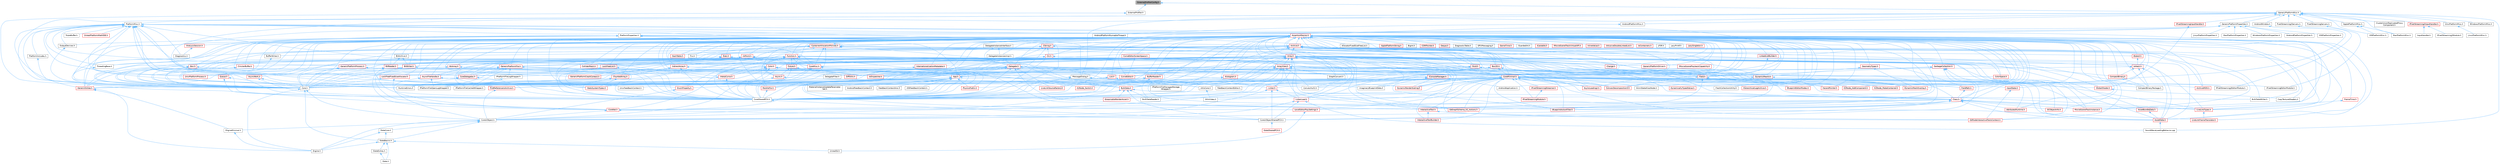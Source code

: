 digraph "ExternalProfilerConfig.h"
{
 // INTERACTIVE_SVG=YES
 // LATEX_PDF_SIZE
  bgcolor="transparent";
  edge [fontname=Helvetica,fontsize=10,labelfontname=Helvetica,labelfontsize=10];
  node [fontname=Helvetica,fontsize=10,shape=box,height=0.2,width=0.4];
  Node1 [id="Node000001",label="ExternalProfilerConfig.h",height=0.2,width=0.4,color="gray40", fillcolor="grey60", style="filled", fontcolor="black",tooltip=" "];
  Node1 -> Node2 [id="edge1_Node000001_Node000002",dir="back",color="steelblue1",style="solid",tooltip=" "];
  Node2 [id="Node000002",label="ExternalProfiler.h",height=0.2,width=0.4,color="grey40", fillcolor="white", style="filled",URL="$da/d37/ExternalProfiler_8h.html",tooltip=" "];
  Node2 -> Node3 [id="edge2_Node000002_Node000003",dir="back",color="steelblue1",style="solid",tooltip=" "];
  Node3 [id="Node000003",label="Core.h",height=0.2,width=0.4,color="grey40", fillcolor="white", style="filled",URL="$d6/dd7/Core_8h.html",tooltip=" "];
  Node3 -> Node4 [id="edge3_Node000003_Node000004",dir="back",color="steelblue1",style="solid",tooltip=" "];
  Node4 [id="Node000004",label="CoreUObject.h",height=0.2,width=0.4,color="grey40", fillcolor="white", style="filled",URL="$d0/ded/CoreUObject_8h.html",tooltip=" "];
  Node4 -> Node5 [id="edge4_Node000004_Node000005",dir="back",color="steelblue1",style="solid",tooltip=" "];
  Node5 [id="Node000005",label="Engine.h",height=0.2,width=0.4,color="grey40", fillcolor="white", style="filled",URL="$d1/d34/Public_2Engine_8h.html",tooltip=" "];
  Node4 -> Node6 [id="edge5_Node000004_Node000006",dir="back",color="steelblue1",style="solid",tooltip=" "];
  Node6 [id="Node000006",label="EngineMinimal.h",height=0.2,width=0.4,color="grey40", fillcolor="white", style="filled",URL="$d0/d2c/EngineMinimal_8h.html",tooltip=" "];
  Node6 -> Node5 [id="edge6_Node000006_Node000005",dir="back",color="steelblue1",style="solid",tooltip=" "];
  Node4 -> Node7 [id="edge7_Node000004_Node000007",dir="back",color="steelblue1",style="solid",tooltip=" "];
  Node7 [id="Node000007",label="SlateBasics.h",height=0.2,width=0.4,color="grey40", fillcolor="white", style="filled",URL="$da/d2f/SlateBasics_8h.html",tooltip=" "];
  Node7 -> Node5 [id="edge8_Node000007_Node000005",dir="back",color="steelblue1",style="solid",tooltip=" "];
  Node7 -> Node8 [id="edge9_Node000007_Node000008",dir="back",color="steelblue1",style="solid",tooltip=" "];
  Node8 [id="Node000008",label="Slate.h",height=0.2,width=0.4,color="grey40", fillcolor="white", style="filled",URL="$d2/dc0/Slate_8h.html",tooltip=" "];
  Node7 -> Node9 [id="edge10_Node000007_Node000009",dir="back",color="steelblue1",style="solid",tooltip=" "];
  Node9 [id="Node000009",label="SlateExtras.h",height=0.2,width=0.4,color="grey40", fillcolor="white", style="filled",URL="$d8/dec/SlateExtras_8h.html",tooltip=" "];
  Node9 -> Node8 [id="edge11_Node000009_Node000008",dir="back",color="steelblue1",style="solid",tooltip=" "];
  Node7 -> Node10 [id="edge12_Node000007_Node000010",dir="back",color="steelblue1",style="solid",tooltip=" "];
  Node10 [id="Node000010",label="UnrealEd.h",height=0.2,width=0.4,color="grey40", fillcolor="white", style="filled",URL="$d2/d5f/UnrealEd_8h.html",tooltip=" "];
  Node4 -> Node11 [id="edge13_Node000004_Node000011",dir="back",color="steelblue1",style="solid",tooltip=" "];
  Node11 [id="Node000011",label="SlateCore.h",height=0.2,width=0.4,color="grey40", fillcolor="white", style="filled",URL="$dc/d03/SlateCore_8h.html",tooltip=" "];
  Node11 -> Node5 [id="edge14_Node000011_Node000005",dir="back",color="steelblue1",style="solid",tooltip=" "];
  Node11 -> Node7 [id="edge15_Node000011_Node000007",dir="back",color="steelblue1",style="solid",tooltip=" "];
  Node3 -> Node5 [id="edge16_Node000003_Node000005",dir="back",color="steelblue1",style="solid",tooltip=" "];
  Node3 -> Node7 [id="edge17_Node000003_Node000007",dir="back",color="steelblue1",style="solid",tooltip=" "];
  Node1 -> Node12 [id="edge18_Node000001_Node000012",dir="back",color="steelblue1",style="solid",tooltip=" "];
  Node12 [id="Node000012",label="GenericPlatformMisc.h",height=0.2,width=0.4,color="grey40", fillcolor="white", style="filled",URL="$db/d9a/GenericPlatformMisc_8h.html",tooltip=" "];
  Node12 -> Node13 [id="edge19_Node000012_Node000013",dir="back",color="steelblue1",style="solid",tooltip=" "];
  Node13 [id="Node000013",label="AndroidPlatformMisc.h",height=0.2,width=0.4,color="grey40", fillcolor="white", style="filled",URL="$d0/d27/AndroidPlatformMisc_8h.html",tooltip=" "];
  Node13 -> Node14 [id="edge20_Node000013_Node000014",dir="back",color="steelblue1",style="solid",tooltip=" "];
  Node14 [id="Node000014",label="AndroidPlatformRunnableThread.h",height=0.2,width=0.4,color="grey40", fillcolor="white", style="filled",URL="$dd/dfc/AndroidPlatformRunnableThread_8h.html",tooltip=" "];
  Node12 -> Node15 [id="edge21_Node000012_Node000015",dir="back",color="steelblue1",style="solid",tooltip=" "];
  Node15 [id="Node000015",label="AndroidWindow.h",height=0.2,width=0.4,color="grey40", fillcolor="white", style="filled",URL="$d8/d2f/AndroidWindow_8h.html",tooltip=" "];
  Node15 -> Node16 [id="edge22_Node000015_Node000016",dir="back",color="steelblue1",style="solid",tooltip=" "];
  Node16 [id="Node000016",label="AndroidApplication.h",height=0.2,width=0.4,color="grey40", fillcolor="white", style="filled",URL="$dd/de4/AndroidApplication_8h.html",tooltip=" "];
  Node12 -> Node17 [id="edge23_Node000012_Node000017",dir="back",color="steelblue1",style="solid",tooltip=" "];
  Node17 [id="Node000017",label="ApplePlatformMisc.h",height=0.2,width=0.4,color="grey40", fillcolor="white", style="filled",URL="$dd/d91/ApplePlatformMisc_8h.html",tooltip=" "];
  Node17 -> Node18 [id="edge24_Node000017_Node000018",dir="back",color="steelblue1",style="solid",tooltip=" "];
  Node18 [id="Node000018",label="IOSPlatformMisc.h",height=0.2,width=0.4,color="grey40", fillcolor="white", style="filled",URL="$d9/da0/IOSPlatformMisc_8h.html",tooltip=" "];
  Node17 -> Node19 [id="edge25_Node000017_Node000019",dir="back",color="steelblue1",style="solid",tooltip=" "];
  Node19 [id="Node000019",label="MacPlatformMisc.h",height=0.2,width=0.4,color="grey40", fillcolor="white", style="filled",URL="$d2/da8/MacPlatformMisc_8h.html",tooltip=" "];
  Node12 -> Node20 [id="edge26_Node000012_Node000020",dir="back",color="steelblue1",style="solid",tooltip=" "];
  Node20 [id="Node000020",label="ClusterUnionReplicatedProxy\lComponent.h",height=0.2,width=0.4,color="grey40", fillcolor="white", style="filled",URL="$da/d2c/ClusterUnionReplicatedProxyComponent_8h.html",tooltip=" "];
  Node12 -> Node3 [id="edge27_Node000012_Node000003",dir="back",color="steelblue1",style="solid",tooltip=" "];
  Node12 -> Node21 [id="edge28_Node000012_Node000021",dir="back",color="steelblue1",style="solid",tooltip=" "];
  Node21 [id="Node000021",label="CoreSharedPCH.h",height=0.2,width=0.4,color="grey40", fillcolor="white", style="filled",URL="$d8/de5/CoreSharedPCH_8h.html",tooltip=" "];
  Node21 -> Node22 [id="edge29_Node000021_Node000022",dir="back",color="steelblue1",style="solid",tooltip=" "];
  Node22 [id="Node000022",label="CoreUObjectSharedPCH.h",height=0.2,width=0.4,color="grey40", fillcolor="white", style="filled",URL="$de/d2f/CoreUObjectSharedPCH_8h.html",tooltip=" "];
  Node22 -> Node23 [id="edge30_Node000022_Node000023",dir="back",color="steelblue1",style="solid",tooltip=" "];
  Node23 [id="Node000023",label="SlateSharedPCH.h",height=0.2,width=0.4,color="red", fillcolor="#FFF0F0", style="filled",URL="$d1/dfc/SlateSharedPCH_8h.html",tooltip=" "];
  Node12 -> Node26 [id="edge31_Node000012_Node000026",dir="back",color="steelblue1",style="solid",tooltip=" "];
  Node26 [id="Node000026",label="GenericPlatformProperties.h",height=0.2,width=0.4,color="grey40", fillcolor="white", style="filled",URL="$d2/dcd/GenericPlatformProperties_8h.html",tooltip=" "];
  Node26 -> Node27 [id="edge32_Node000026_Node000027",dir="back",color="steelblue1",style="solid",tooltip=" "];
  Node27 [id="Node000027",label="AndroidPlatformProperties.h",height=0.2,width=0.4,color="grey40", fillcolor="white", style="filled",URL="$d3/d5f/AndroidPlatformProperties_8h.html",tooltip=" "];
  Node26 -> Node3 [id="edge33_Node000026_Node000003",dir="back",color="steelblue1",style="solid",tooltip=" "];
  Node26 -> Node21 [id="edge34_Node000026_Node000021",dir="back",color="steelblue1",style="solid",tooltip=" "];
  Node26 -> Node28 [id="edge35_Node000026_Node000028",dir="back",color="steelblue1",style="solid",tooltip=" "];
  Node28 [id="Node000028",label="IOSPlatformProperties.h",height=0.2,width=0.4,color="grey40", fillcolor="white", style="filled",URL="$d4/de1/IOSPlatformProperties_8h.html",tooltip=" "];
  Node26 -> Node29 [id="edge36_Node000026_Node000029",dir="back",color="steelblue1",style="solid",tooltip=" "];
  Node29 [id="Node000029",label="LinuxPlatformProperties.h",height=0.2,width=0.4,color="grey40", fillcolor="white", style="filled",URL="$d3/ddd/LinuxPlatformProperties_8h.html",tooltip=" "];
  Node26 -> Node30 [id="edge37_Node000026_Node000030",dir="back",color="steelblue1",style="solid",tooltip=" "];
  Node30 [id="Node000030",label="MacPlatformProperties.h",height=0.2,width=0.4,color="grey40", fillcolor="white", style="filled",URL="$d1/dd2/MacPlatformProperties_8h.html",tooltip=" "];
  Node26 -> Node31 [id="edge38_Node000026_Node000031",dir="back",color="steelblue1",style="solid",tooltip=" "];
  Node31 [id="Node000031",label="PlatformProperties.h",height=0.2,width=0.4,color="grey40", fillcolor="white", style="filled",URL="$d9/db0/PlatformProperties_8h.html",tooltip=" "];
  Node31 -> Node32 [id="edge39_Node000031_Node000032",dir="back",color="steelblue1",style="solid",tooltip=" "];
  Node32 [id="Node000032",label="Archive.h",height=0.2,width=0.4,color="red", fillcolor="#FFF0F0", style="filled",URL="$d7/d3b/Archive_8h.html",tooltip=" "];
  Node32 -> Node35 [id="edge40_Node000032_Node000035",dir="back",color="steelblue1",style="solid",tooltip=" "];
  Node35 [id="Node000035",label="ArchiveMD5.h",height=0.2,width=0.4,color="red", fillcolor="#FFF0F0", style="filled",URL="$d8/d7f/ArchiveMD5_8h.html",tooltip=" "];
  Node32 -> Node8309 [id="edge41_Node000032_Node008309",dir="back",color="steelblue1",style="solid",tooltip=" "];
  Node8309 [id="Node008309",label="Array.h",height=0.2,width=0.4,color="red", fillcolor="#FFF0F0", style="filled",URL="$df/dd0/Array_8h.html",tooltip=" "];
  Node8309 -> Node7838 [id="edge42_Node008309_Node007838",dir="back",color="steelblue1",style="solid",tooltip=" "];
  Node7838 [id="Node007838",label="App.h",height=0.2,width=0.4,color="red", fillcolor="#FFF0F0", style="filled",URL="$de/d8b/App_8h.html",tooltip=" "];
  Node7838 -> Node7839 [id="edge43_Node007838_Node007839",dir="back",color="steelblue1",style="solid",tooltip=" "];
  Node7839 [id="Node007839",label="AndroidFeedbackContext.h",height=0.2,width=0.4,color="grey40", fillcolor="white", style="filled",URL="$d3/ddd/AndroidFeedbackContext_8h.html",tooltip=" "];
  Node7838 -> Node3 [id="edge44_Node007838_Node000003",dir="back",color="steelblue1",style="solid",tooltip=" "];
  Node7838 -> Node21 [id="edge45_Node007838_Node000021",dir="back",color="steelblue1",style="solid",tooltip=" "];
  Node7838 -> Node7840 [id="edge46_Node007838_Node007840",dir="back",color="steelblue1",style="solid",tooltip=" "];
  Node7840 [id="Node007840",label="FeedbackContextAnsi.h",height=0.2,width=0.4,color="grey40", fillcolor="white", style="filled",URL="$de/d11/FeedbackContextAnsi_8h.html",tooltip=" "];
  Node7838 -> Node7841 [id="edge47_Node007838_Node007841",dir="back",color="steelblue1",style="solid",tooltip=" "];
  Node7841 [id="Node007841",label="IOSFeedbackContext.h",height=0.2,width=0.4,color="grey40", fillcolor="white", style="filled",URL="$d5/daa/IOSFeedbackContext_8h.html",tooltip=" "];
  Node7838 -> Node3811 [id="edge48_Node007838_Node003811",dir="back",color="steelblue1",style="solid",tooltip=" "];
  Node3811 [id="Node003811",label="LevelEditorPlaySettings.h",height=0.2,width=0.4,color="red", fillcolor="#FFF0F0", style="filled",URL="$d4/d3b/LevelEditorPlaySettings_8h.html",tooltip=" "];
  Node3811 -> Node10 [id="edge49_Node003811_Node000010",dir="back",color="steelblue1",style="solid",tooltip=" "];
  Node7838 -> Node487 [id="edge50_Node007838_Node000487",dir="back",color="steelblue1",style="solid",tooltip=" "];
  Node487 [id="Node000487",label="MaterialInstanceUpdateParameter\lSet.h",height=0.2,width=0.4,color="grey40", fillcolor="white", style="filled",URL="$dd/df7/MaterialInstanceUpdateParameterSet_8h.html",tooltip=" "];
  Node7838 -> Node6367 [id="edge51_Node007838_Node006367",dir="back",color="steelblue1",style="solid",tooltip=" "];
  Node6367 [id="Node006367",label="ParallelFor.h",height=0.2,width=0.4,color="red", fillcolor="#FFF0F0", style="filled",URL="$d2/da1/ParallelFor_8h.html",tooltip=" "];
  Node6367 -> Node21 [id="edge52_Node006367_Node000021",dir="back",color="steelblue1",style="solid",tooltip=" "];
  Node7838 -> Node4726 [id="edge53_Node007838_Node004726",dir="back",color="steelblue1",style="solid",tooltip=" "];
  Node4726 [id="Node004726",label="PhysicsPublic.h",height=0.2,width=0.4,color="red", fillcolor="#FFF0F0", style="filled",URL="$de/de4/PhysicsPublic_8h.html",tooltip=" "];
  Node7838 -> Node5579 [id="edge54_Node007838_Node005579",dir="back",color="steelblue1",style="solid",tooltip=" "];
  Node5579 [id="Node005579",label="StreamableRenderAsset.h",height=0.2,width=0.4,color="red", fillcolor="#FFF0F0", style="filled",URL="$d3/dbd/StreamableRenderAsset_8h.html",tooltip=" "];
  Node7838 -> Node7842 [id="edge55_Node007838_Node007842",dir="back",color="steelblue1",style="solid",tooltip=" "];
  Node7842 [id="Node007842",label="UnixFeedbackContext.h",height=0.2,width=0.4,color="grey40", fillcolor="white", style="filled",URL="$d2/db0/UnixFeedbackContext_8h.html",tooltip=" "];
  Node7838 -> Node4145 [id="edge56_Node007838_Node004145",dir="back",color="steelblue1",style="solid",tooltip=" "];
  Node4145 [id="Node004145",label="UtilsCore.h",height=0.2,width=0.4,color="grey40", fillcolor="white", style="filled",URL="$d2/d12/UtilsCore_8h.html",tooltip=" "];
  Node4145 -> Node4146 [id="edge57_Node004145_Node004146",dir="back",color="steelblue1",style="solid",tooltip=" "];
  Node4146 [id="Node004146",label="UtilsVideo.h",height=0.2,width=0.4,color="grey40", fillcolor="white", style="filled",URL="$d0/d2e/UtilsVideo_8h.html",tooltip=" "];
  Node8309 -> Node8314 [id="edge58_Node008309_Node008314",dir="back",color="steelblue1",style="solid",tooltip=" "];
  Node8314 [id="Node008314",label="ArrayView.h",height=0.2,width=0.4,color="red", fillcolor="#FFF0F0", style="filled",URL="$d7/df4/ArrayView_8h.html",tooltip=" "];
  Node8314 -> Node941 [id="edge59_Node008314_Node000941",dir="back",color="steelblue1",style="solid",tooltip=" "];
  Node941 [id="Node000941",label="AssetData.h",height=0.2,width=0.4,color="red", fillcolor="#FFF0F0", style="filled",URL="$d9/d19/AssetData_8h.html",tooltip=" "];
  Node941 -> Node1528 [id="edge60_Node000941_Node001528",dir="back",color="steelblue1",style="solid",tooltip=" "];
  Node1528 [id="Node001528",label="SoundWaveLoadingBehavior.cpp",height=0.2,width=0.4,color="grey40", fillcolor="white", style="filled",URL="$d7/d95/SoundWaveLoadingBehavior_8cpp.html",tooltip=" "];
  Node8314 -> Node5340 [id="edge61_Node008314_Node005340",dir="back",color="steelblue1",style="solid",tooltip=" "];
  Node5340 [id="Node005340",label="AsyncLoading2.h",height=0.2,width=0.4,color="red", fillcolor="#FFF0F0", style="filled",URL="$dd/db7/AsyncLoading2_8h.html",tooltip=" "];
  Node8314 -> Node1636 [id="edge62_Node008314_Node001636",dir="back",color="steelblue1",style="solid",tooltip=" "];
  Node1636 [id="Node001636",label="AttributesRuntime.h",height=0.2,width=0.4,color="red", fillcolor="#FFF0F0", style="filled",URL="$dc/dc1/AttributesRuntime_8h.html",tooltip=" "];
  Node8314 -> Node5779 [id="edge63_Node008314_Node005779",dir="back",color="steelblue1",style="solid",tooltip=" "];
  Node5779 [id="Node005779",label="ConvexHull2.h",height=0.2,width=0.4,color="grey40", fillcolor="white", style="filled",URL="$df/dc5/ConvexHull2_8h.html",tooltip=" "];
  Node8314 -> Node3 [id="edge64_Node008314_Node000003",dir="back",color="steelblue1",style="solid",tooltip=" "];
  Node8314 -> Node7823 [id="edge65_Node008314_Node007823",dir="back",color="steelblue1",style="solid",tooltip=" "];
  Node7823 [id="Node007823",label="CoreDelegates.h",height=0.2,width=0.4,color="red", fillcolor="#FFF0F0", style="filled",URL="$d9/dc2/CoreDelegates_8h.html",tooltip=" "];
  Node7823 -> Node3 [id="edge66_Node007823_Node000003",dir="back",color="steelblue1",style="solid",tooltip=" "];
  Node7823 -> Node21 [id="edge67_Node007823_Node000021",dir="back",color="steelblue1",style="solid",tooltip=" "];
  Node7823 -> Node7825 [id="edge68_Node007823_Node007825",dir="back",color="steelblue1",style="solid",tooltip=" "];
  Node7825 [id="Node007825",label="RuntimeErrors.h",height=0.2,width=0.4,color="grey40", fillcolor="white", style="filled",URL="$de/d4b/RuntimeErrors_8h.html",tooltip=" "];
  Node8314 -> Node21 [id="edge69_Node008314_Node000021",dir="back",color="steelblue1",style="solid",tooltip=" "];
  Node8314 -> Node3188 [id="edge70_Node008314_Node003188",dir="back",color="steelblue1",style="solid",tooltip=" "];
  Node3188 [id="Node003188",label="CurveEditor.h",height=0.2,width=0.4,color="red", fillcolor="#FFF0F0", style="filled",URL="$d1/d27/CurveEditor_8h.html",tooltip=" "];
  Node8314 -> Node5975 [id="edge71_Node008314_Node005975",dir="back",color="steelblue1",style="solid",tooltip=" "];
  Node5975 [id="Node005975",label="DynamicMesh3.h",height=0.2,width=0.4,color="red", fillcolor="#FFF0F0", style="filled",URL="$d5/d34/DynamicMesh3_8h.html",tooltip=" "];
  Node5975 -> Node5776 [id="edge72_Node005975_Node005776",dir="back",color="steelblue1",style="solid",tooltip=" "];
  Node5776 [id="Node005776",label="ConvexDecomposition3.h",height=0.2,width=0.4,color="red", fillcolor="#FFF0F0", style="filled",URL="$d4/d2b/ConvexDecomposition3_8h.html",tooltip=" "];
  Node5975 -> Node5988 [id="edge73_Node005975_Node005988",dir="back",color="steelblue1",style="solid",tooltip=" "];
  Node5988 [id="Node005988",label="DynamicMeshOverlay.h",height=0.2,width=0.4,color="red", fillcolor="#FFF0F0", style="filled",URL="$de/d26/DynamicMeshOverlay_8h.html",tooltip=" "];
  Node8314 -> Node5988 [id="edge74_Node008314_Node005988",dir="back",color="steelblue1",style="solid",tooltip=" "];
  Node8314 -> Node1152 [id="edge75_Node008314_Node001152",dir="back",color="steelblue1",style="solid",tooltip=" "];
  Node1152 [id="Node001152",label="EdGraphSchema_K2_Actions.h",height=0.2,width=0.4,color="red", fillcolor="#FFF0F0", style="filled",URL="$d8/d9c/EdGraphSchema__K2__Actions_8h.html",tooltip=" "];
  Node8314 -> Node6150 [id="edge76_Node008314_Node006150",dir="back",color="steelblue1",style="solid",tooltip=" "];
  Node6150 [id="Node006150",label="FindReferencersArchive.h",height=0.2,width=0.4,color="red", fillcolor="#FFF0F0", style="filled",URL="$d5/d8f/FindReferencersArchive_8h.html",tooltip=" "];
  Node6150 -> Node4 [id="edge77_Node006150_Node000004",dir="back",color="steelblue1",style="solid",tooltip=" "];
  Node8314 -> Node6283 [id="edge78_Node008314_Node006283",dir="back",color="steelblue1",style="solid",tooltip=" "];
  Node6283 [id="Node006283",label="GenericOctree.h",height=0.2,width=0.4,color="red", fillcolor="#FFF0F0", style="filled",URL="$de/de6/GenericOctree_8h.html",tooltip=" "];
  Node6283 -> Node5 [id="edge79_Node006283_Node000005",dir="back",color="steelblue1",style="solid",tooltip=" "];
  Node6283 -> Node6 [id="edge80_Node006283_Node000006",dir="back",color="steelblue1",style="solid",tooltip=" "];
  Node8314 -> Node8118 [id="edge81_Node008314_Node008118",dir="back",color="steelblue1",style="solid",tooltip=" "];
  Node8118 [id="Node008118",label="GraphConvert.h",height=0.2,width=0.4,color="grey40", fillcolor="white", style="filled",URL="$d8/d11/GraphConvert_8h.html",tooltip=" "];
  Node8314 -> Node8120 [id="edge82_Node008314_Node008120",dir="back",color="steelblue1",style="solid",tooltip=" "];
  Node8120 [id="Node008120",label="Histogram.h",height=0.2,width=0.4,color="red", fillcolor="#FFF0F0", style="filled",URL="$d7/db2/Histogram_8h.html",tooltip=" "];
  Node8120 -> Node21 [id="edge83_Node008120_Node000021",dir="back",color="steelblue1",style="solid",tooltip=" "];
  Node8314 -> Node5325 [id="edge84_Node008314_Node005325",dir="back",color="steelblue1",style="solid",tooltip=" "];
  Node5325 [id="Node005325",label="IPlatformFileManagedStorage\lWrapper.h",height=0.2,width=0.4,color="grey40", fillcolor="white", style="filled",URL="$db/d2e/IPlatformFileManagedStorageWrapper_8h.html",tooltip=" "];
  Node8314 -> Node6409 [id="edge85_Node008314_Node006409",dir="back",color="steelblue1",style="solid",tooltip=" "];
  Node6409 [id="Node006409",label="IoDispatcher.h",height=0.2,width=0.4,color="red", fillcolor="#FFF0F0", style="filled",URL="$d8/d3c/IoDispatcher_8h.html",tooltip=" "];
  Node8314 -> Node5037 [id="edge86_Node008314_Node005037",dir="back",color="steelblue1",style="solid",tooltip=" "];
  Node5037 [id="Node005037",label="Linker.h",height=0.2,width=0.4,color="red", fillcolor="#FFF0F0", style="filled",URL="$d8/d3d/Linker_8h.html",tooltip=" "];
  Node5037 -> Node4 [id="edge87_Node005037_Node000004",dir="back",color="steelblue1",style="solid",tooltip=" "];
  Node5037 -> Node22 [id="edge88_Node005037_Node000022",dir="back",color="steelblue1",style="solid",tooltip=" "];
  Node5037 -> Node2999 [id="edge89_Node005037_Node002999",dir="back",color="steelblue1",style="solid",tooltip=" "];
  Node2999 [id="Node002999",label="LinkerLoad.h",height=0.2,width=0.4,color="red", fillcolor="#FFF0F0", style="filled",URL="$d7/def/LinkerLoad_8h.html",tooltip=" "];
  Node2999 -> Node4 [id="edge90_Node002999_Node000004",dir="back",color="steelblue1",style="solid",tooltip=" "];
  Node2999 -> Node22 [id="edge91_Node002999_Node000022",dir="back",color="steelblue1",style="solid",tooltip=" "];
  Node2999 -> Node1528 [id="edge92_Node002999_Node001528",dir="back",color="steelblue1",style="solid",tooltip=" "];
  Node8314 -> Node2721 [id="edge93_Node008314_Node002721",dir="back",color="steelblue1",style="solid",tooltip=" "];
  Node2721 [id="Node002721",label="MovieSceneTrackInstance.h",height=0.2,width=0.4,color="red", fillcolor="#FFF0F0", style="filled",URL="$d4/d28/MovieSceneTrackInstance_8h.html",tooltip=" "];
  Node8314 -> Node6367 [id="edge94_Node008314_Node006367",dir="back",color="steelblue1",style="solid",tooltip=" "];
  Node8309 -> Node940 [id="edge95_Node008309_Node000940",dir="back",color="steelblue1",style="solid",tooltip=" "];
  Node940 [id="Node000940",label="AssetBundleData.h",height=0.2,width=0.4,color="red", fillcolor="#FFF0F0", style="filled",URL="$df/d47/AssetBundleData_8h.html",tooltip=" "];
  Node940 -> Node941 [id="edge96_Node000940_Node000941",dir="back",color="steelblue1",style="solid",tooltip=" "];
  Node8309 -> Node941 [id="edge97_Node008309_Node000941",dir="back",color="steelblue1",style="solid",tooltip=" "];
  Node8309 -> Node5340 [id="edge98_Node008309_Node005340",dir="back",color="steelblue1",style="solid",tooltip=" "];
  Node8309 -> Node8515 [id="edge99_Node008309_Node008515",dir="back",color="steelblue1",style="solid",tooltip=" "];
  Node8515 [id="Node008515",label="BitReader.h",height=0.2,width=0.4,color="red", fillcolor="#FFF0F0", style="filled",URL="$dd/d8b/BitReader_8h.html",tooltip=" "];
  Node8515 -> Node3 [id="edge100_Node008515_Node000003",dir="back",color="steelblue1",style="solid",tooltip=" "];
  Node8515 -> Node4524 [id="edge101_Node008515_Node004524",dir="back",color="steelblue1",style="solid",tooltip=" "];
  Node4524 [id="Node004524",label="CoreNet.h",height=0.2,width=0.4,color="red", fillcolor="#FFF0F0", style="filled",URL="$da/d1a/CoreNet_8h.html",tooltip=" "];
  Node4524 -> Node4 [id="edge102_Node004524_Node000004",dir="back",color="steelblue1",style="solid",tooltip=" "];
  Node4524 -> Node22 [id="edge103_Node004524_Node000022",dir="back",color="steelblue1",style="solid",tooltip=" "];
  Node8515 -> Node21 [id="edge104_Node008515_Node000021",dir="back",color="steelblue1",style="solid",tooltip=" "];
  Node8309 -> Node8517 [id="edge105_Node008309_Node008517",dir="back",color="steelblue1",style="solid",tooltip=" "];
  Node8517 [id="Node008517",label="BitWriter.h",height=0.2,width=0.4,color="red", fillcolor="#FFF0F0", style="filled",URL="$d5/d10/BitWriter_8h.html",tooltip=" "];
  Node8517 -> Node3 [id="edge106_Node008517_Node000003",dir="back",color="steelblue1",style="solid",tooltip=" "];
  Node8517 -> Node4524 [id="edge107_Node008517_Node004524",dir="back",color="steelblue1",style="solid",tooltip=" "];
  Node8517 -> Node21 [id="edge108_Node008517_Node000021",dir="back",color="steelblue1",style="solid",tooltip=" "];
  Node8309 -> Node1867 [id="edge109_Node008309_Node001867",dir="back",color="steelblue1",style="solid",tooltip=" "];
  Node1867 [id="Node001867",label="BlueprintActionFilter.h",height=0.2,width=0.4,color="red", fillcolor="#FFF0F0", style="filled",URL="$d5/d2a/BlueprintActionFilter_8h.html",tooltip=" "];
  Node8309 -> Node1001 [id="edge110_Node008309_Node001001",dir="back",color="steelblue1",style="solid",tooltip=" "];
  Node1001 [id="Node001001",label="BlueprintEditorModes.h",height=0.2,width=0.4,color="red", fillcolor="#FFF0F0", style="filled",URL="$d9/d70/BlueprintEditorModes_8h.html",tooltip=" "];
  Node8309 -> Node7890 [id="edge111_Node008309_Node007890",dir="back",color="steelblue1",style="solid",tooltip=" "];
  Node7890 [id="Node007890",label="Box2D.h",height=0.2,width=0.4,color="red", fillcolor="#FFF0F0", style="filled",URL="$d3/d1c/Box2D_8h.html",tooltip=" "];
  Node7890 -> Node730 [id="edge112_Node007890_Node000730",dir="back",color="steelblue1",style="solid",tooltip=" "];
  Node730 [id="Node000730",label="Class.h",height=0.2,width=0.4,color="red", fillcolor="#FFF0F0", style="filled",URL="$d4/d05/Class_8h.html",tooltip=" "];
  Node730 -> Node940 [id="edge113_Node000730_Node000940",dir="back",color="steelblue1",style="solid",tooltip=" "];
  Node730 -> Node941 [id="edge114_Node000730_Node000941",dir="back",color="steelblue1",style="solid",tooltip=" "];
  Node730 -> Node1636 [id="edge115_Node000730_Node001636",dir="back",color="steelblue1",style="solid",tooltip=" "];
  Node730 -> Node1867 [id="edge116_Node000730_Node001867",dir="back",color="steelblue1",style="solid",tooltip=" "];
  Node730 -> Node4524 [id="edge117_Node000730_Node004524",dir="back",color="steelblue1",style="solid",tooltip=" "];
  Node730 -> Node4 [id="edge118_Node000730_Node000004",dir="back",color="steelblue1",style="solid",tooltip=" "];
  Node730 -> Node22 [id="edge119_Node000730_Node000022",dir="back",color="steelblue1",style="solid",tooltip=" "];
  Node730 -> Node1152 [id="edge120_Node000730_Node001152",dir="back",color="steelblue1",style="solid",tooltip=" "];
  Node730 -> Node4802 [id="edge121_Node000730_Node004802",dir="back",color="steelblue1",style="solid",tooltip=" "];
  Node4802 [id="Node004802",label="GCObjectInfo.h",height=0.2,width=0.4,color="red", fillcolor="#FFF0F0", style="filled",URL="$d3/d0f/GCObjectInfo_8h.html",tooltip=" "];
  Node730 -> Node328 [id="edge122_Node000730_Node000328",dir="back",color="steelblue1",style="solid",tooltip=" "];
  Node328 [id="Node000328",label="InteractiveTool.h",height=0.2,width=0.4,color="red", fillcolor="#FFF0F0", style="filled",URL="$d5/d55/InteractiveTool_8h.html",tooltip=" "];
  Node328 -> Node336 [id="edge123_Node000328_Node000336",dir="back",color="steelblue1",style="solid",tooltip=" "];
  Node336 [id="Node000336",label="EdModeInteractiveToolsContext.h",height=0.2,width=0.4,color="red", fillcolor="#FFF0F0", style="filled",URL="$d7/da4/EdModeInteractiveToolsContext_8h.html",tooltip=" "];
  Node328 -> Node359 [id="edge124_Node000328_Node000359",dir="back",color="steelblue1",style="solid",tooltip=" "];
  Node359 [id="Node000359",label="InteractiveToolBuilder.h",height=0.2,width=0.4,color="red", fillcolor="#FFF0F0", style="filled",URL="$d1/d03/InteractiveToolBuilder_8h.html",tooltip=" "];
  Node730 -> Node3811 [id="edge125_Node000730_Node003811",dir="back",color="steelblue1",style="solid",tooltip=" "];
  Node730 -> Node3835 [id="edge126_Node000730_Node003835",dir="back",color="steelblue1",style="solid",tooltip=" "];
  Node3835 [id="Node003835",label="LiveLinkTypes.h",height=0.2,width=0.4,color="red", fillcolor="#FFF0F0", style="filled",URL="$d2/d4c/LiveLinkTypes_8h.html",tooltip=" "];
  Node3835 -> Node3859 [id="edge127_Node003835_Node003859",dir="back",color="steelblue1",style="solid",tooltip=" "];
  Node3859 [id="Node003859",label="LiveLinkFrameTranslator.h",height=0.2,width=0.4,color="red", fillcolor="#FFF0F0", style="filled",URL="$d8/df5/LiveLinkFrameTranslator_8h.html",tooltip=" "];
  Node730 -> Node2721 [id="edge128_Node000730_Node002721",dir="back",color="steelblue1",style="solid",tooltip=" "];
  Node7890 -> Node3 [id="edge129_Node007890_Node000003",dir="back",color="steelblue1",style="solid",tooltip=" "];
  Node7890 -> Node5350 [id="edge130_Node007890_Node005350",dir="back",color="steelblue1",style="solid",tooltip=" "];
  Node5350 [id="Node005350",label="CoreMinimal.h",height=0.2,width=0.4,color="red", fillcolor="#FFF0F0", style="filled",URL="$d7/d67/CoreMinimal_8h.html",tooltip=" "];
  Node5350 -> Node3043 [id="edge131_Node005350_Node003043",dir="back",color="steelblue1",style="solid",tooltip=" "];
  Node3043 [id="Node003043",label="AnimStateAliasNode.h",height=0.2,width=0.4,color="grey40", fillcolor="white", style="filled",URL="$d1/dd2/AnimStateAliasNode_8h.html",tooltip=" "];
  Node5350 -> Node35 [id="edge132_Node005350_Node000035",dir="back",color="steelblue1",style="solid",tooltip=" "];
  Node5350 -> Node5340 [id="edge133_Node005350_Node005340",dir="back",color="steelblue1",style="solid",tooltip=" "];
  Node5350 -> Node1867 [id="edge134_Node005350_Node001867",dir="back",color="steelblue1",style="solid",tooltip=" "];
  Node5350 -> Node1001 [id="edge135_Node005350_Node001001",dir="back",color="steelblue1",style="solid",tooltip=" "];
  Node5350 -> Node5569 [id="edge136_Node005350_Node005569",dir="back",color="steelblue1",style="solid",tooltip=" "];
  Node5569 [id="Node005569",label="BulkData.h",height=0.2,width=0.4,color="red", fillcolor="#FFF0F0", style="filled",URL="$d4/d8e/BulkData_8h.html",tooltip=" "];
  Node5569 -> Node5570 [id="edge137_Node005569_Node005570",dir="back",color="steelblue1",style="solid",tooltip=" "];
  Node5570 [id="Node005570",label="BulkDataReader.h",height=0.2,width=0.4,color="grey40", fillcolor="white", style="filled",URL="$d4/d9b/BulkDataReader_8h.html",tooltip=" "];
  Node5569 -> Node5572 [id="edge138_Node005569_Node005572",dir="back",color="steelblue1",style="solid",tooltip=" "];
  Node5572 [id="Node005572",label="BulkDataWriter.h",height=0.2,width=0.4,color="grey40", fillcolor="white", style="filled",URL="$dc/dcb/BulkDataWriter_8h.html",tooltip=" "];
  Node5569 -> Node4 [id="edge139_Node005569_Node000004",dir="back",color="steelblue1",style="solid",tooltip=" "];
  Node5569 -> Node22 [id="edge140_Node005569_Node000022",dir="back",color="steelblue1",style="solid",tooltip=" "];
  Node5569 -> Node5579 [id="edge141_Node005569_Node005579",dir="back",color="steelblue1",style="solid",tooltip=" "];
  Node5350 -> Node5776 [id="edge142_Node005350_Node005776",dir="back",color="steelblue1",style="solid",tooltip=" "];
  Node5350 -> Node5779 [id="edge143_Node005350_Node005779",dir="back",color="steelblue1",style="solid",tooltip=" "];
  Node5350 -> Node3 [id="edge144_Node005350_Node000003",dir="back",color="steelblue1",style="solid",tooltip=" "];
  Node5350 -> Node21 [id="edge145_Node005350_Node000021",dir="back",color="steelblue1",style="solid",tooltip=" "];
  Node5350 -> Node5964 [id="edge146_Node005350_Node005964",dir="back",color="steelblue1",style="solid",tooltip=" "];
  Node5964 [id="Node005964",label="DynamicRenderScaling.h",height=0.2,width=0.4,color="red", fillcolor="#FFF0F0", style="filled",URL="$df/d37/DynamicRenderScaling_8h.html",tooltip=" "];
  Node5350 -> Node6073 [id="edge147_Node005350_Node006073",dir="back",color="steelblue1",style="solid",tooltip=" "];
  Node6073 [id="Node006073",label="DynamicallyTypedValue.h",height=0.2,width=0.4,color="red", fillcolor="#FFF0F0", style="filled",URL="$db/d80/DynamicallyTypedValue_8h.html",tooltip=" "];
  Node5350 -> Node1152 [id="edge148_Node005350_Node001152",dir="back",color="steelblue1",style="solid",tooltip=" "];
  Node5350 -> Node4127 [id="edge149_Node005350_Node004127",dir="back",color="steelblue1",style="solid",tooltip=" "];
  Node4127 [id="Node004127",label="FeedbackContextEditor.h",height=0.2,width=0.4,color="grey40", fillcolor="white", style="filled",URL="$de/d93/FeedbackContextEditor_8h.html",tooltip=" "];
  Node5350 -> Node6150 [id="edge150_Node005350_Node006150",dir="back",color="steelblue1",style="solid",tooltip=" "];
  Node5350 -> Node6156 [id="edge151_Node005350_Node006156",dir="back",color="steelblue1",style="solid",tooltip=" "];
  Node6156 [id="Node006156",label="FleshCollectionUtility.h",height=0.2,width=0.4,color="grey40", fillcolor="white", style="filled",URL="$d4/d53/FleshCollectionUtility_8h.html",tooltip=" "];
  Node5350 -> Node6283 [id="edge152_Node005350_Node006283",dir="back",color="steelblue1",style="solid",tooltip=" "];
  Node5350 -> Node297 [id="edge153_Node005350_Node000297",dir="back",color="steelblue1",style="solid",tooltip=" "];
  Node297 [id="Node000297",label="GlobalShader.h",height=0.2,width=0.4,color="red", fillcolor="#FFF0F0", style="filled",URL="$db/de3/GlobalShader_8h.html",tooltip=" "];
  Node297 -> Node294 [id="edge154_Node000297_Node000294",dir="back",color="steelblue1",style="solid",tooltip=" "];
  Node294 [id="Node000294",label="CopyTextureShaders.h",height=0.2,width=0.4,color="grey40", fillcolor="white", style="filled",URL="$dc/d7f/CopyTextureShaders_8h.html",tooltip=" "];
  Node5350 -> Node6354 [id="edge155_Node005350_Node006354",dir="back",color="steelblue1",style="solid",tooltip=" "];
  Node6354 [id="Node006354",label="HazardPointer.h",height=0.2,width=0.4,color="red", fillcolor="#FFF0F0", style="filled",URL="$d5/d08/HazardPointer_8h.html",tooltip=" "];
  Node5350 -> Node50 [id="edge156_Node005350_Node000050",dir="back",color="steelblue1",style="solid",tooltip=" "];
  Node50 [id="Node000050",label="HierarchicalLogArchive.h",height=0.2,width=0.4,color="red", fillcolor="#FFF0F0", style="filled",URL="$df/d85/HierarchicalLogArchive_8h.html",tooltip=" "];
  Node5350 -> Node4580 [id="edge157_Node005350_Node004580",dir="back",color="steelblue1",style="solid",tooltip=" "];
  Node4580 [id="Node004580",label="IPixelStreaming2EditorModule.h",height=0.2,width=0.4,color="grey40", fillcolor="white", style="filled",URL="$d3/d62/IPixelStreaming2EditorModule_8h.html",tooltip=" "];
  Node5350 -> Node4582 [id="edge158_Node005350_Node004582",dir="back",color="steelblue1",style="solid",tooltip=" "];
  Node4582 [id="Node004582",label="IPixelStreamingEditorModule.h",height=0.2,width=0.4,color="grey40", fillcolor="white", style="filled",URL="$da/dcc/IPixelStreamingEditorModule_8h.html",tooltip=" "];
  Node5350 -> Node4136 [id="edge159_Node005350_Node004136",dir="back",color="steelblue1",style="solid",tooltip=" "];
  Node4136 [id="Node004136",label="IPixelStreamingModule.h",height=0.2,width=0.4,color="red", fillcolor="#FFF0F0", style="filled",URL="$d2/d87/IPixelStreamingModule_8h.html",tooltip=" "];
  Node5350 -> Node4135 [id="edge160_Node005350_Node004135",dir="back",color="steelblue1",style="solid",tooltip=" "];
  Node4135 [id="Node004135",label="IPixelStreamingStreamer.h",height=0.2,width=0.4,color="red", fillcolor="#FFF0F0", style="filled",URL="$d8/d28/IPixelStreamingStreamer_8h.html",tooltip=" "];
  Node4135 -> Node4136 [id="edge161_Node004135_Node004136",dir="back",color="steelblue1",style="solid",tooltip=" "];
  Node5350 -> Node1332 [id="edge162_Node005350_Node001332",dir="back",color="steelblue1",style="solid",tooltip=" "];
  Node1332 [id="Node001332",label="ImaginaryBlueprintData.h",height=0.2,width=0.4,color="grey40", fillcolor="white", style="filled",URL="$d9/d16/ImaginaryBlueprintData_8h.html",tooltip=" "];
  Node5350 -> Node4847 [id="edge163_Node005350_Node004847",dir="back",color="steelblue1",style="solid",tooltip=" "];
  Node4847 [id="Node004847",label="InputState.h",height=0.2,width=0.4,color="red", fillcolor="#FFF0F0", style="filled",URL="$d7/dfa/InputState_8h.html",tooltip=" "];
  Node4847 -> Node336 [id="edge164_Node004847_Node000336",dir="back",color="steelblue1",style="solid",tooltip=" "];
  Node5350 -> Node328 [id="edge165_Node005350_Node000328",dir="back",color="steelblue1",style="solid",tooltip=" "];
  Node5350 -> Node359 [id="edge166_Node005350_Node000359",dir="back",color="steelblue1",style="solid",tooltip=" "];
  Node5350 -> Node1035 [id="edge167_Node005350_Node001035",dir="back",color="steelblue1",style="solid",tooltip=" "];
  Node1035 [id="Node001035",label="K2Node_AddComponent.h",height=0.2,width=0.4,color="red", fillcolor="#FFF0F0", style="filled",URL="$d9/dc9/K2Node__AddComponent_8h.html",tooltip=" "];
  Node5350 -> Node1820 [id="edge168_Node005350_Node001820",dir="back",color="steelblue1",style="solid",tooltip=" "];
  Node1820 [id="Node001820",label="K2Node_MakeContainer.h",height=0.2,width=0.4,color="red", fillcolor="#FFF0F0", style="filled",URL="$d8/de7/K2Node__MakeContainer_8h.html",tooltip=" "];
  Node5350 -> Node1832 [id="edge169_Node005350_Node001832",dir="back",color="steelblue1",style="solid",tooltip=" "];
  Node1832 [id="Node001832",label="K2Node_Switch.h",height=0.2,width=0.4,color="red", fillcolor="#FFF0F0", style="filled",URL="$dc/d1a/K2Node__Switch_8h.html",tooltip=" "];
  Node5350 -> Node3811 [id="edge170_Node005350_Node003811",dir="back",color="steelblue1",style="solid",tooltip=" "];
  Node5350 -> Node5037 [id="edge171_Node005350_Node005037",dir="back",color="steelblue1",style="solid",tooltip=" "];
  Node5350 -> Node2999 [id="edge172_Node005350_Node002999",dir="back",color="steelblue1",style="solid",tooltip=" "];
  Node5350 -> Node3859 [id="edge173_Node005350_Node003859",dir="back",color="steelblue1",style="solid",tooltip=" "];
  Node5350 -> Node6655 [id="edge174_Node005350_Node006655",dir="back",color="steelblue1",style="solid",tooltip=" "];
  Node6655 [id="Node006655",label="LiveLinkSourceFactory.h",height=0.2,width=0.4,color="red", fillcolor="#FFF0F0", style="filled",URL="$d2/d7f/LiveLinkSourceFactory_8h.html",tooltip=" "];
  Node5350 -> Node3835 [id="edge175_Node005350_Node003835",dir="back",color="steelblue1",style="solid",tooltip=" "];
  Node5350 -> Node4726 [id="edge176_Node005350_Node004726",dir="back",color="steelblue1",style="solid",tooltip=" "];
  Node5350 -> Node5579 [id="edge177_Node005350_Node005579",dir="back",color="steelblue1",style="solid",tooltip=" "];
  Node5350 -> Node4145 [id="edge178_Node005350_Node004145",dir="back",color="steelblue1",style="solid",tooltip=" "];
  Node7890 -> Node21 [id="edge179_Node007890_Node000021",dir="back",color="steelblue1",style="solid",tooltip=" "];
  Node8309 -> Node5569 [id="edge180_Node008309_Node005569",dir="back",color="steelblue1",style="solid",tooltip=" "];
  Node8309 -> Node8519 [id="edge181_Node008309_Node008519",dir="back",color="steelblue1",style="solid",tooltip=" "];
  Node8519 [id="Node008519",label="Change.h",height=0.2,width=0.4,color="red", fillcolor="#FFF0F0", style="filled",URL="$d2/d78/Change_8h.html",tooltip=" "];
  Node8309 -> Node8521 [id="edge182_Node008309_Node008521",dir="back",color="steelblue1",style="solid",tooltip=" "];
  Node8521 [id="Node008521",label="CircularBuffer.h",height=0.2,width=0.4,color="red", fillcolor="#FFF0F0", style="filled",URL="$de/dc4/CircularBuffer_8h.html",tooltip=" "];
  Node8521 -> Node3 [id="edge183_Node008521_Node000003",dir="back",color="steelblue1",style="solid",tooltip=" "];
  Node8309 -> Node730 [id="edge184_Node008309_Node000730",dir="back",color="steelblue1",style="solid",tooltip=" "];
  Node8309 -> Node6062 [id="edge185_Node008309_Node006062",dir="back",color="steelblue1",style="solid",tooltip=" "];
  Node6062 [id="Node006062",label="ColliderMesh.h",height=0.2,width=0.4,color="red", fillcolor="#FFF0F0", style="filled",URL="$d8/d3c/ColliderMesh_8h.html",tooltip=" "];
  Node8309 -> Node7414 [id="edge186_Node008309_Node007414",dir="back",color="steelblue1",style="solid",tooltip=" "];
  Node7414 [id="Node007414",label="Color.h",height=0.2,width=0.4,color="red", fillcolor="#FFF0F0", style="filled",URL="$dd/dac/Color_8h.html",tooltip=" "];
  Node7414 -> Node7426 [id="edge187_Node007414_Node007426",dir="back",color="steelblue1",style="solid",tooltip=" "];
  Node7426 [id="Node007426",label="ColorSpace.h",height=0.2,width=0.4,color="red", fillcolor="#FFF0F0", style="filled",URL="$de/d18/ColorSpace_8h.html",tooltip=" "];
  Node7414 -> Node3 [id="edge188_Node007414_Node000003",dir="back",color="steelblue1",style="solid",tooltip=" "];
  Node7414 -> Node21 [id="edge189_Node007414_Node000021",dir="back",color="steelblue1",style="solid",tooltip=" "];
  Node7414 -> Node3235 [id="edge190_Node007414_Node003235",dir="back",color="steelblue1",style="solid",tooltip=" "];
  Node3235 [id="Node003235",label="DiffUtils.h",height=0.2,width=0.4,color="red", fillcolor="#FFF0F0", style="filled",URL="$d4/d91/DiffUtils_8h.html",tooltip=" "];
  Node7414 -> Node7441 [id="edge191_Node007414_Node007441",dir="back",color="steelblue1",style="solid",tooltip=" "];
  Node7441 [id="Node007441",label="IPlatformFileLogWrapper.h",height=0.2,width=0.4,color="grey40", fillcolor="white", style="filled",URL="$d4/d5f/IPlatformFileLogWrapper_8h.html",tooltip=" "];
  Node7441 -> Node7442 [id="edge192_Node007441_Node007442",dir="back",color="steelblue1",style="solid",tooltip=" "];
  Node7442 [id="Node007442",label="IPlatformFileCachedWrapper.h",height=0.2,width=0.4,color="grey40", fillcolor="white", style="filled",URL="$d2/d1a/IPlatformFileCachedWrapper_8h.html",tooltip=" "];
  Node7414 -> Node7443 [id="edge193_Node007414_Node007443",dir="back",color="steelblue1",style="solid",tooltip=" "];
  Node7443 [id="Node007443",label="InterpCurve.h",height=0.2,width=0.4,color="red", fillcolor="#FFF0F0", style="filled",URL="$d2/d1c/InterpCurve_8h.html",tooltip=" "];
  Node7443 -> Node3 [id="edge194_Node007443_Node000003",dir="back",color="steelblue1",style="solid",tooltip=" "];
  Node7443 -> Node21 [id="edge195_Node007443_Node000021",dir="back",color="steelblue1",style="solid",tooltip=" "];
  Node7414 -> Node1832 [id="edge196_Node007414_Node001832",dir="back",color="steelblue1",style="solid",tooltip=" "];
  Node7414 -> Node7450 [id="edge197_Node007414_Node007450",dir="back",color="steelblue1",style="solid",tooltip=" "];
  Node7450 [id="Node007450",label="StatsSystemTypes.h",height=0.2,width=0.4,color="red", fillcolor="#FFF0F0", style="filled",URL="$d1/d5a/StatsSystemTypes_8h.html",tooltip=" "];
  Node8309 -> Node8319 [id="edge198_Node008309_Node008319",dir="back",color="steelblue1",style="solid",tooltip=" "];
  Node8319 [id="Node008319",label="CompactBinaryPackage.h",height=0.2,width=0.4,color="grey40", fillcolor="white", style="filled",URL="$de/d7e/CompactBinaryPackage_8h.html",tooltip=" "];
  Node8309 -> Node5776 [id="edge199_Node008309_Node005776",dir="back",color="steelblue1",style="solid",tooltip=" "];
  Node8309 -> Node5779 [id="edge200_Node008309_Node005779",dir="back",color="steelblue1",style="solid",tooltip=" "];
  Node8309 -> Node3 [id="edge201_Node008309_Node000003",dir="back",color="steelblue1",style="solid",tooltip=" "];
  Node8309 -> Node7823 [id="edge202_Node008309_Node007823",dir="back",color="steelblue1",style="solid",tooltip=" "];
  Node8309 -> Node5350 [id="edge203_Node008309_Node005350",dir="back",color="steelblue1",style="solid",tooltip=" "];
  Node8309 -> Node7990 [id="edge204_Node008309_Node007990",dir="back",color="steelblue1",style="solid",tooltip=" "];
  Node7990 [id="Node007990",label="CoreMisc.h",height=0.2,width=0.4,color="red", fillcolor="#FFF0F0", style="filled",URL="$d8/d97/CoreMisc_8h.html",tooltip=" "];
  Node7990 -> Node7838 [id="edge205_Node007990_Node007838",dir="back",color="steelblue1",style="solid",tooltip=" "];
  Node7990 -> Node3 [id="edge206_Node007990_Node000003",dir="back",color="steelblue1",style="solid",tooltip=" "];
  Node7990 -> Node21 [id="edge207_Node007990_Node000021",dir="back",color="steelblue1",style="solid",tooltip=" "];
  Node7990 -> Node4726 [id="edge208_Node007990_Node004726",dir="back",color="steelblue1",style="solid",tooltip=" "];
  Node8309 -> Node4524 [id="edge209_Node008309_Node004524",dir="back",color="steelblue1",style="solid",tooltip=" "];
  Node8309 -> Node21 [id="edge210_Node008309_Node000021",dir="back",color="steelblue1",style="solid",tooltip=" "];
  Node8309 -> Node3188 [id="edge211_Node008309_Node003188",dir="back",color="steelblue1",style="solid",tooltip=" "];
  Node8309 -> Node3235 [id="edge212_Node008309_Node003235",dir="back",color="steelblue1",style="solid",tooltip=" "];
  Node8309 -> Node5975 [id="edge213_Node008309_Node005975",dir="back",color="steelblue1",style="solid",tooltip=" "];
  Node8309 -> Node5988 [id="edge214_Node008309_Node005988",dir="back",color="steelblue1",style="solid",tooltip=" "];
  Node8309 -> Node5964 [id="edge215_Node008309_Node005964",dir="back",color="steelblue1",style="solid",tooltip=" "];
  Node8309 -> Node1152 [id="edge216_Node008309_Node001152",dir="back",color="steelblue1",style="solid",tooltip=" "];
  Node8309 -> Node336 [id="edge217_Node008309_Node000336",dir="back",color="steelblue1",style="solid",tooltip=" "];
  Node8309 -> Node3242 [id="edge218_Node008309_Node003242",dir="back",color="steelblue1",style="solid",tooltip=" "];
  Node3242 [id="Node003242",label="EnumProperty.h",height=0.2,width=0.4,color="red", fillcolor="#FFF0F0", style="filled",URL="$de/d91/EnumProperty_8h.html",tooltip=" "];
  Node3242 -> Node4 [id="edge219_Node003242_Node000004",dir="back",color="steelblue1",style="solid",tooltip=" "];
  Node8309 -> Node5328 [id="edge220_Node008309_Node005328",dir="back",color="steelblue1",style="solid",tooltip=" "];
  Node5328 [id="Node005328",label="Field.h",height=0.2,width=0.4,color="red", fillcolor="#FFF0F0", style="filled",URL="$d8/db3/Field_8h.html",tooltip=" "];
  Node5328 -> Node1867 [id="edge221_Node005328_Node001867",dir="back",color="steelblue1",style="solid",tooltip=" "];
  Node5328 -> Node730 [id="edge222_Node005328_Node000730",dir="back",color="steelblue1",style="solid",tooltip=" "];
  Node5328 -> Node4524 [id="edge223_Node005328_Node004524",dir="back",color="steelblue1",style="solid",tooltip=" "];
  Node5328 -> Node3242 [id="edge224_Node005328_Node003242",dir="back",color="steelblue1",style="solid",tooltip=" "];
  Node5328 -> Node5330 [id="edge225_Node005328_Node005330",dir="back",color="steelblue1",style="solid",tooltip=" "];
  Node5330 [id="Node005330",label="FieldPath.h",height=0.2,width=0.4,color="red", fillcolor="#FFF0F0", style="filled",URL="$d7/d6c/FieldPath_8h.html",tooltip=" "];
  Node5330 -> Node730 [id="edge226_Node005330_Node000730",dir="back",color="steelblue1",style="solid",tooltip=" "];
  Node8309 -> Node5330 [id="edge227_Node008309_Node005330",dir="back",color="steelblue1",style="solid",tooltip=" "];
  Node8309 -> Node6150 [id="edge228_Node008309_Node006150",dir="back",color="steelblue1",style="solid",tooltip=" "];
  Node8309 -> Node6283 [id="edge229_Node008309_Node006283",dir="back",color="steelblue1",style="solid",tooltip=" "];
  Node8309 -> Node7682 [id="edge230_Node008309_Node007682",dir="back",color="steelblue1",style="solid",tooltip=" "];
  Node7682 [id="Node007682",label="GenericPlatformCrashContext.h",height=0.2,width=0.4,color="red", fillcolor="#FFF0F0", style="filled",URL="$dd/d2c/GenericPlatformCrashContext_8h.html",tooltip=" "];
  Node8309 -> Node5323 [id="edge231_Node008309_Node005323",dir="back",color="steelblue1",style="solid",tooltip=" "];
  Node5323 [id="Node005323",label="GenericPlatformDriver.h",height=0.2,width=0.4,color="red", fillcolor="#FFF0F0", style="filled",URL="$d6/d35/GenericPlatformDriver_8h.html",tooltip=" "];
  Node8309 -> Node7818 [id="edge232_Node008309_Node007818",dir="back",color="steelblue1",style="solid",tooltip=" "];
  Node7818 [id="Node007818",label="GenericPlatformFile.h",height=0.2,width=0.4,color="red", fillcolor="#FFF0F0", style="filled",URL="$d7/d2d/GenericPlatformFile_8h.html",tooltip=" "];
  Node7818 -> Node7455 [id="edge233_Node007818_Node007455",dir="back",color="steelblue1",style="solid",tooltip=" "];
  Node7455 [id="Node007455",label="AsyncFileHandle.h",height=0.2,width=0.4,color="red", fillcolor="#FFF0F0", style="filled",URL="$df/dc4/AsyncFileHandle_8h.html",tooltip=" "];
  Node7455 -> Node5569 [id="edge234_Node007455_Node005569",dir="back",color="steelblue1",style="solid",tooltip=" "];
  Node7455 -> Node4 [id="edge235_Node007455_Node000004",dir="back",color="steelblue1",style="solid",tooltip=" "];
  Node7455 -> Node7457 [id="edge236_Node007455_Node007457",dir="back",color="steelblue1",style="solid",tooltip=" "];
  Node7457 [id="Node007457",label="IPlatformFileOpenLogWrapper.h",height=0.2,width=0.4,color="grey40", fillcolor="white", style="filled",URL="$d2/d2f/IPlatformFileOpenLogWrapper_8h.html",tooltip=" "];
  Node7818 -> Node5569 [id="edge237_Node007818_Node005569",dir="back",color="steelblue1",style="solid",tooltip=" "];
  Node7818 -> Node3 [id="edge238_Node007818_Node000003",dir="back",color="steelblue1",style="solid",tooltip=" "];
  Node7818 -> Node7823 [id="edge239_Node007818_Node007823",dir="back",color="steelblue1",style="solid",tooltip=" "];
  Node7818 -> Node21 [id="edge240_Node007818_Node000021",dir="back",color="steelblue1",style="solid",tooltip=" "];
  Node7818 -> Node7442 [id="edge241_Node007818_Node007442",dir="back",color="steelblue1",style="solid",tooltip=" "];
  Node7818 -> Node7441 [id="edge242_Node007818_Node007441",dir="back",color="steelblue1",style="solid",tooltip=" "];
  Node7818 -> Node5325 [id="edge243_Node007818_Node005325",dir="back",color="steelblue1",style="solid",tooltip=" "];
  Node7818 -> Node7457 [id="edge244_Node007818_Node007457",dir="back",color="steelblue1",style="solid",tooltip=" "];
  Node7818 -> Node6409 [id="edge245_Node007818_Node006409",dir="back",color="steelblue1",style="solid",tooltip=" "];
  Node8309 -> Node8535 [id="edge246_Node008309_Node008535",dir="back",color="steelblue1",style="solid",tooltip=" "];
  Node8535 [id="Node008535",label="GenericPlatformProcess.h",height=0.2,width=0.4,color="red", fillcolor="#FFF0F0", style="filled",URL="$d1/dee/GenericPlatformProcess_8h.html",tooltip=" "];
  Node8535 -> Node3 [id="edge247_Node008535_Node000003",dir="back",color="steelblue1",style="solid",tooltip=" "];
  Node8535 -> Node21 [id="edge248_Node008535_Node000021",dir="back",color="steelblue1",style="solid",tooltip=" "];
  Node8535 -> Node8541 [id="edge249_Node008535_Node008541",dir="back",color="steelblue1",style="solid",tooltip=" "];
  Node8541 [id="Node008541",label="UnixPlatformProcess.h",height=0.2,width=0.4,color="red", fillcolor="#FFF0F0", style="filled",URL="$d1/db6/UnixPlatformProcess_8h.html",tooltip=" "];
  Node8309 -> Node297 [id="edge250_Node008309_Node000297",dir="back",color="steelblue1",style="solid",tooltip=" "];
  Node8309 -> Node8118 [id="edge251_Node008309_Node008118",dir="back",color="steelblue1",style="solid",tooltip=" "];
  Node8309 -> Node6354 [id="edge252_Node008309_Node006354",dir="back",color="steelblue1",style="solid",tooltip=" "];
  Node8309 -> Node8120 [id="edge253_Node008309_Node008120",dir="back",color="steelblue1",style="solid",tooltip=" "];
  Node8309 -> Node7487 [id="edge254_Node008309_Node007487",dir="back",color="steelblue1",style="solid",tooltip=" "];
  Node7487 [id="Node007487",label="IMovieScenePlaybackCapability.h",height=0.2,width=0.4,color="red", fillcolor="#FFF0F0", style="filled",URL="$dd/d2c/IMovieScenePlaybackCapability_8h.html",tooltip=" "];
  Node8309 -> Node5325 [id="edge255_Node008309_Node005325",dir="back",color="steelblue1",style="solid",tooltip=" "];
  Node8309 -> Node7457 [id="edge256_Node008309_Node007457",dir="back",color="steelblue1",style="solid",tooltip=" "];
  Node8309 -> Node1332 [id="edge257_Node008309_Node001332",dir="back",color="steelblue1",style="solid",tooltip=" "];
  Node8309 -> Node8545 [id="edge258_Node008309_Node008545",dir="back",color="steelblue1",style="solid",tooltip=" "];
  Node8545 [id="Node008545",label="IndirectArray.h",height=0.2,width=0.4,color="red", fillcolor="#FFF0F0", style="filled",URL="$de/d0e/IndirectArray_8h.html",tooltip=" "];
  Node8545 -> Node8546 [id="edge259_Node008545_Node008546",dir="back",color="steelblue1",style="solid",tooltip=" "];
  Node8546 [id="Node008546",label="ChunkedArray.h",height=0.2,width=0.4,color="red", fillcolor="#FFF0F0", style="filled",URL="$d8/db0/ChunkedArray_8h.html",tooltip=" "];
  Node8546 -> Node3 [id="edge260_Node008546_Node000003",dir="back",color="steelblue1",style="solid",tooltip=" "];
  Node8546 -> Node21 [id="edge261_Node008546_Node000021",dir="back",color="steelblue1",style="solid",tooltip=" "];
  Node8546 -> Node7450 [id="edge262_Node008546_Node007450",dir="back",color="steelblue1",style="solid",tooltip=" "];
  Node8545 -> Node5776 [id="edge263_Node008545_Node005776",dir="back",color="steelblue1",style="solid",tooltip=" "];
  Node8545 -> Node3 [id="edge264_Node008545_Node000003",dir="back",color="steelblue1",style="solid",tooltip=" "];
  Node8545 -> Node21 [id="edge265_Node008545_Node000021",dir="back",color="steelblue1",style="solid",tooltip=" "];
  Node8309 -> Node328 [id="edge266_Node008309_Node000328",dir="back",color="steelblue1",style="solid",tooltip=" "];
  Node8309 -> Node8023 [id="edge267_Node008309_Node008023",dir="back",color="steelblue1",style="solid",tooltip=" "];
  Node8023 [id="Node008023",label="InternationalizationMetadata.h",height=0.2,width=0.4,color="red", fillcolor="#FFF0F0", style="filled",URL="$dd/df8/InternationalizationMetadata_8h.html",tooltip=" "];
  Node8023 -> Node21 [id="edge268_Node008023_Node000021",dir="back",color="steelblue1",style="solid",tooltip=" "];
  Node8309 -> Node7443 [id="edge269_Node008309_Node007443",dir="back",color="steelblue1",style="solid",tooltip=" "];
  Node8309 -> Node6409 [id="edge270_Node008309_Node006409",dir="back",color="steelblue1",style="solid",tooltip=" "];
  Node8309 -> Node1035 [id="edge271_Node008309_Node001035",dir="back",color="steelblue1",style="solid",tooltip=" "];
  Node8309 -> Node1820 [id="edge272_Node008309_Node001820",dir="back",color="steelblue1",style="solid",tooltip=" "];
  Node8309 -> Node5037 [id="edge273_Node008309_Node005037",dir="back",color="steelblue1",style="solid",tooltip=" "];
  Node8309 -> Node2999 [id="edge274_Node008309_Node002999",dir="back",color="steelblue1",style="solid",tooltip=" "];
  Node8309 -> Node3835 [id="edge275_Node008309_Node003835",dir="back",color="steelblue1",style="solid",tooltip=" "];
  Node8309 -> Node8383 [id="edge276_Node008309_Node008383",dir="back",color="steelblue1",style="solid",tooltip=" "];
  Node8383 [id="Node008383",label="LockFreeList.h",height=0.2,width=0.4,color="red", fillcolor="#FFF0F0", style="filled",URL="$d4/de7/LockFreeList_8h.html",tooltip=" "];
  Node8383 -> Node3 [id="edge277_Node008383_Node000003",dir="back",color="steelblue1",style="solid",tooltip=" "];
  Node8383 -> Node21 [id="edge278_Node008383_Node000021",dir="back",color="steelblue1",style="solid",tooltip=" "];
  Node8383 -> Node8386 [id="edge279_Node008383_Node008386",dir="back",color="steelblue1",style="solid",tooltip=" "];
  Node8386 [id="Node008386",label="LockFreeFixedSizeAllocator.h",height=0.2,width=0.4,color="red", fillcolor="#FFF0F0", style="filled",URL="$d1/d08/LockFreeFixedSizeAllocator_8h.html",tooltip=" "];
  Node8386 -> Node3 [id="edge280_Node008386_Node000003",dir="back",color="steelblue1",style="solid",tooltip=" "];
  Node8386 -> Node21 [id="edge281_Node008386_Node000021",dir="back",color="steelblue1",style="solid",tooltip=" "];
  Node8383 -> Node7450 [id="edge282_Node008383_Node007450",dir="back",color="steelblue1",style="solid",tooltip=" "];
  Node8309 -> Node2721 [id="edge283_Node008309_Node002721",dir="back",color="steelblue1",style="solid",tooltip=" "];
  Node8309 -> Node6367 [id="edge284_Node008309_Node006367",dir="back",color="steelblue1",style="solid",tooltip=" "];
  Node8309 -> Node7450 [id="edge285_Node008309_Node007450",dir="back",color="steelblue1",style="solid",tooltip=" "];
  Node8309 -> Node8541 [id="edge286_Node008309_Node008541",dir="back",color="steelblue1",style="solid",tooltip=" "];
  Node8309 -> Node4146 [id="edge287_Node008309_Node004146",dir="back",color="steelblue1",style="solid",tooltip=" "];
  Node32 -> Node941 [id="edge288_Node000032_Node000941",dir="back",color="steelblue1",style="solid",tooltip=" "];
  Node32 -> Node5340 [id="edge289_Node000032_Node005340",dir="back",color="steelblue1",style="solid",tooltip=" "];
  Node32 -> Node8581 [id="edge290_Node000032_Node008581",dir="back",color="steelblue1",style="solid",tooltip=" "];
  Node8581 [id="Node008581",label="BitArchive.h",height=0.2,width=0.4,color="grey40", fillcolor="white", style="filled",URL="$dd/d81/BitArchive_8h.html",tooltip=" "];
  Node8581 -> Node8515 [id="edge291_Node008581_Node008515",dir="back",color="steelblue1",style="solid",tooltip=" "];
  Node8581 -> Node8517 [id="edge292_Node008581_Node008517",dir="back",color="steelblue1",style="solid",tooltip=" "];
  Node32 -> Node8582 [id="edge293_Node000032_Node008582",dir="back",color="steelblue1",style="solid",tooltip=" "];
  Node8582 [id="Node008582",label="BitArray.h",height=0.2,width=0.4,color="red", fillcolor="#FFF0F0", style="filled",URL="$d1/de4/BitArray_8h.html",tooltip=" "];
  Node8582 -> Node3 [id="edge294_Node008582_Node000003",dir="back",color="steelblue1",style="solid",tooltip=" "];
  Node8582 -> Node5350 [id="edge295_Node008582_Node005350",dir="back",color="steelblue1",style="solid",tooltip=" "];
  Node8582 -> Node4524 [id="edge296_Node008582_Node004524",dir="back",color="steelblue1",style="solid",tooltip=" "];
  Node8582 -> Node21 [id="edge297_Node008582_Node000021",dir="back",color="steelblue1",style="solid",tooltip=" "];
  Node32 -> Node8316 [id="edge298_Node000032_Node008316",dir="back",color="steelblue1",style="solid",tooltip=" "];
  Node8316 [id="Node008316",label="Blake3.h",height=0.2,width=0.4,color="red", fillcolor="#FFF0F0", style="filled",URL="$d2/db0/Blake3_8h.html",tooltip=" "];
  Node8316 -> Node8317 [id="edge299_Node008316_Node008317",dir="back",color="steelblue1",style="solid",tooltip=" "];
  Node8317 [id="Node008317",label="IoHash.h",height=0.2,width=0.4,color="red", fillcolor="#FFF0F0", style="filled",URL="$d0/d97/IoHash_8h.html",tooltip=" "];
  Node8317 -> Node941 [id="edge300_Node008317_Node000941",dir="back",color="steelblue1",style="solid",tooltip=" "];
  Node8317 -> Node8318 [id="edge301_Node008317_Node008318",dir="back",color="steelblue1",style="solid",tooltip=" "];
  Node8318 [id="Node008318",label="CompactBinary.h",height=0.2,width=0.4,color="red", fillcolor="#FFF0F0", style="filled",URL="$da/d73/CompactBinary_8h.html",tooltip=" "];
  Node8318 -> Node8319 [id="edge302_Node008318_Node008319",dir="back",color="steelblue1",style="solid",tooltip=" "];
  Node8317 -> Node8319 [id="edge303_Node008317_Node008319",dir="back",color="steelblue1",style="solid",tooltip=" "];
  Node8317 -> Node6409 [id="edge304_Node008317_Node006409",dir="back",color="steelblue1",style="solid",tooltip=" "];
  Node32 -> Node7890 [id="edge305_Node000032_Node007890",dir="back",color="steelblue1",style="solid",tooltip=" "];
  Node32 -> Node8584 [id="edge306_Node000032_Node008584",dir="back",color="steelblue1",style="solid",tooltip=" "];
  Node8584 [id="Node008584",label="BufferReader.h",height=0.2,width=0.4,color="red", fillcolor="#FFF0F0", style="filled",URL="$d4/d3f/BufferReader_8h.html",tooltip=" "];
  Node8584 -> Node5570 [id="edge307_Node008584_Node005570",dir="back",color="steelblue1",style="solid",tooltip=" "];
  Node8584 -> Node3 [id="edge308_Node008584_Node000003",dir="back",color="steelblue1",style="solid",tooltip=" "];
  Node8584 -> Node21 [id="edge309_Node008584_Node000021",dir="back",color="steelblue1",style="solid",tooltip=" "];
  Node32 -> Node8380 [id="edge310_Node000032_Node008380",dir="back",color="steelblue1",style="solid",tooltip=" "];
  Node8380 [id="Node008380",label="BufferWriter.h",height=0.2,width=0.4,color="grey40", fillcolor="white", style="filled",URL="$de/d1c/BufferWriter_8h.html",tooltip=" "];
  Node8380 -> Node3 [id="edge311_Node008380_Node000003",dir="back",color="steelblue1",style="solid",tooltip=" "];
  Node32 -> Node5569 [id="edge312_Node000032_Node005569",dir="back",color="steelblue1",style="solid",tooltip=" "];
  Node32 -> Node5572 [id="edge313_Node000032_Node005572",dir="back",color="steelblue1",style="solid",tooltip=" "];
  Node32 -> Node7414 [id="edge314_Node000032_Node007414",dir="back",color="steelblue1",style="solid",tooltip=" "];
  Node32 -> Node7426 [id="edge315_Node000032_Node007426",dir="back",color="steelblue1",style="solid",tooltip=" "];
  Node32 -> Node3 [id="edge316_Node000032_Node000003",dir="back",color="steelblue1",style="solid",tooltip=" "];
  Node32 -> Node5350 [id="edge317_Node000032_Node005350",dir="back",color="steelblue1",style="solid",tooltip=" "];
  Node32 -> Node21 [id="edge318_Node000032_Node000021",dir="back",color="steelblue1",style="solid",tooltip=" "];
  Node32 -> Node5975 [id="edge319_Node000032_Node005975",dir="back",color="steelblue1",style="solid",tooltip=" "];
  Node32 -> Node5328 [id="edge320_Node000032_Node005328",dir="back",color="steelblue1",style="solid",tooltip=" "];
  Node32 -> Node7867 [id="edge321_Node000032_Node007867",dir="back",color="steelblue1",style="solid",tooltip=" "];
  Node7867 [id="Node007867",label="Guid.h",height=0.2,width=0.4,color="red", fillcolor="#FFF0F0", style="filled",URL="$d6/d2a/Guid_8h.html",tooltip=" "];
  Node7867 -> Node7838 [id="edge322_Node007867_Node007838",dir="back",color="steelblue1",style="solid",tooltip=" "];
  Node7867 -> Node941 [id="edge323_Node007867_Node000941",dir="back",color="steelblue1",style="solid",tooltip=" "];
  Node7867 -> Node730 [id="edge324_Node007867_Node000730",dir="back",color="steelblue1",style="solid",tooltip=" "];
  Node7867 -> Node3 [id="edge325_Node007867_Node000003",dir="back",color="steelblue1",style="solid",tooltip=" "];
  Node7867 -> Node21 [id="edge326_Node007867_Node000021",dir="back",color="steelblue1",style="solid",tooltip=" "];
  Node7867 -> Node5328 [id="edge327_Node007867_Node005328",dir="back",color="steelblue1",style="solid",tooltip=" "];
  Node7867 -> Node6409 [id="edge328_Node007867_Node006409",dir="back",color="steelblue1",style="solid",tooltip=" "];
  Node7867 -> Node3835 [id="edge329_Node007867_Node003835",dir="back",color="steelblue1",style="solid",tooltip=" "];
  Node32 -> Node7442 [id="edge330_Node000032_Node007442",dir="back",color="steelblue1",style="solid",tooltip=" "];
  Node32 -> Node6409 [id="edge331_Node000032_Node006409",dir="back",color="steelblue1",style="solid",tooltip=" "];
  Node32 -> Node8317 [id="edge332_Node000032_Node008317",dir="back",color="steelblue1",style="solid",tooltip=" "];
  Node32 -> Node2999 [id="edge333_Node000032_Node002999",dir="back",color="steelblue1",style="solid",tooltip=" "];
  Node32 -> Node3835 [id="edge334_Node000032_Node003835",dir="back",color="steelblue1",style="solid",tooltip=" "];
  Node32 -> Node2721 [id="edge335_Node000032_Node002721",dir="back",color="steelblue1",style="solid",tooltip=" "];
  Node31 -> Node3 [id="edge336_Node000031_Node000003",dir="back",color="steelblue1",style="solid",tooltip=" "];
  Node31 -> Node5350 [id="edge337_Node000031_Node005350",dir="back",color="steelblue1",style="solid",tooltip=" "];
  Node31 -> Node7990 [id="edge338_Node000031_Node007990",dir="back",color="steelblue1",style="solid",tooltip=" "];
  Node31 -> Node21 [id="edge339_Node000031_Node000021",dir="back",color="steelblue1",style="solid",tooltip=" "];
  Node31 -> Node7457 [id="edge340_Node000031_Node007457",dir="back",color="steelblue1",style="solid",tooltip=" "];
  Node31 -> Node8394 [id="edge341_Node000031_Node008394",dir="back",color="steelblue1",style="solid",tooltip=" "];
  Node8394 [id="Node008394",label="OutputDevices.h",height=0.2,width=0.4,color="grey40", fillcolor="white", style="filled",URL="$df/d51/OutputDevices_8h.html",tooltip=" "];
  Node8394 -> Node3 [id="edge342_Node008394_Node000003",dir="back",color="steelblue1",style="solid",tooltip=" "];
  Node31 -> Node8219 [id="edge343_Node000031_Node008219",dir="back",color="steelblue1",style="solid",tooltip=" "];
  Node8219 [id="Node008219",label="ThreadingBase.h",height=0.2,width=0.4,color="grey40", fillcolor="white", style="filled",URL="$d6/da6/ThreadingBase_8h.html",tooltip=" "];
  Node8219 -> Node3 [id="edge344_Node008219_Node000003",dir="back",color="steelblue1",style="solid",tooltip=" "];
  Node26 -> Node8606 [id="edge345_Node000026_Node008606",dir="back",color="steelblue1",style="solid",tooltip=" "];
  Node8606 [id="Node008606",label="WindowsPlatformProperties.h",height=0.2,width=0.4,color="grey40", fillcolor="white", style="filled",URL="$da/d3f/WindowsPlatformProperties_8h.html",tooltip=" "];
  Node12 -> Node18 [id="edge346_Node000012_Node000018",dir="back",color="steelblue1",style="solid",tooltip=" "];
  Node12 -> Node4129 [id="edge347_Node000012_Node004129",dir="back",color="steelblue1",style="solid",tooltip=" "];
  Node4129 [id="Node004129",label="IPixelStreaming2InputHandler.h",height=0.2,width=0.4,color="red", fillcolor="#FFF0F0", style="filled",URL="$df/d15/IPixelStreaming2InputHandler_8h.html",tooltip=" "];
  Node4129 -> Node4131 [id="edge348_Node004129_Node004131",dir="back",color="steelblue1",style="solid",tooltip=" "];
  Node4131 [id="Node004131",label="IPixelStreaming2Module.h",height=0.2,width=0.4,color="grey40", fillcolor="white", style="filled",URL="$d5/dad/IPixelStreaming2Module_8h.html",tooltip=" "];
  Node4129 -> Node4132 [id="edge349_Node004129_Node004132",dir="back",color="steelblue1",style="solid",tooltip=" "];
  Node4132 [id="Node004132",label="InputHandler.h",height=0.2,width=0.4,color="grey40", fillcolor="white", style="filled",URL="$df/d2f/InputHandler_8h.html",tooltip=" "];
  Node12 -> Node4133 [id="edge350_Node000012_Node004133",dir="back",color="steelblue1",style="solid",tooltip=" "];
  Node4133 [id="Node004133",label="IPixelStreamingInputHandler.h",height=0.2,width=0.4,color="red", fillcolor="#FFF0F0", style="filled",URL="$d2/d0f/IPixelStreamingInputHandler_8h.html",tooltip=" "];
  Node4133 -> Node4135 [id="edge351_Node004133_Node004135",dir="back",color="steelblue1",style="solid",tooltip=" "];
  Node12 -> Node19 [id="edge352_Node000012_Node000019",dir="back",color="steelblue1",style="solid",tooltip=" "];
  Node12 -> Node8607 [id="edge353_Node000012_Node008607",dir="back",color="steelblue1",style="solid",tooltip=" "];
  Node8607 [id="Node008607",label="MessageDialog.h",height=0.2,width=0.4,color="grey40", fillcolor="white", style="filled",URL="$d8/d9e/MessageDialog_8h.html",tooltip=" "];
  Node8607 -> Node3 [id="edge354_Node008607_Node000003",dir="back",color="steelblue1",style="solid",tooltip=" "];
  Node8607 -> Node21 [id="edge355_Node008607_Node000021",dir="back",color="steelblue1",style="solid",tooltip=" "];
  Node8607 -> Node4127 [id="edge356_Node008607_Node004127",dir="back",color="steelblue1",style="solid",tooltip=" "];
  Node8607 -> Node4145 [id="edge357_Node008607_Node004145",dir="back",color="steelblue1",style="solid",tooltip=" "];
  Node12 -> Node4579 [id="edge358_Node000012_Node004579",dir="back",color="steelblue1",style="solid",tooltip=" "];
  Node4579 [id="Node004579",label="PixelStreaming2Servers.h",height=0.2,width=0.4,color="grey40", fillcolor="white", style="filled",URL="$d6/d95/PixelStreaming2Servers_8h.html",tooltip=" "];
  Node4579 -> Node4580 [id="edge359_Node004579_Node004580",dir="back",color="steelblue1",style="solid",tooltip=" "];
  Node12 -> Node4581 [id="edge360_Node000012_Node004581",dir="back",color="steelblue1",style="solid",tooltip=" "];
  Node4581 [id="Node004581",label="PixelStreamingServers.h",height=0.2,width=0.4,color="grey40", fillcolor="white", style="filled",URL="$db/dd6/PixelStreamingServers_8h.html",tooltip=" "];
  Node4581 -> Node4582 [id="edge361_Node004581_Node004582",dir="back",color="steelblue1",style="solid",tooltip=" "];
  Node12 -> Node8608 [id="edge362_Node000012_Node008608",dir="back",color="steelblue1",style="solid",tooltip=" "];
  Node8608 [id="Node008608",label="PlatformMisc.h",height=0.2,width=0.4,color="grey40", fillcolor="white", style="filled",URL="$d0/df5/PlatformMisc_8h.html",tooltip=" "];
  Node8608 -> Node7838 [id="edge363_Node008608_Node007838",dir="back",color="steelblue1",style="solid",tooltip=" "];
  Node8608 -> Node8609 [id="edge364_Node008608_Node008609",dir="back",color="steelblue1",style="solid",tooltip=" "];
  Node8609 [id="Node008609",label="AssertionMacros.h",height=0.2,width=0.4,color="red", fillcolor="#FFF0F0", style="filled",URL="$d0/dfa/AssertionMacros_8h.html",tooltip=" "];
  Node8609 -> Node8379 [id="edge365_Node008609_Node008379",dir="back",color="steelblue1",style="solid",tooltip=" "];
  Node8379 [id="Node008379",label="AllocatorFixedSizeFreeList.h",height=0.2,width=0.4,color="grey40", fillcolor="white", style="filled",URL="$dd/d0d/AllocatorFixedSizeFreeList_8h.html",tooltip=" "];
  Node8609 -> Node7955 [id="edge366_Node008609_Node007955",dir="back",color="steelblue1",style="solid",tooltip=" "];
  Node7955 [id="Node007955",label="AnalysisSession.h",height=0.2,width=0.4,color="red", fillcolor="#FFF0F0", style="filled",URL="$d2/dff/AnalysisSession_8h.html",tooltip=" "];
  Node7955 -> Node7964 [id="edge367_Node007955_Node007964",dir="back",color="steelblue1",style="solid",tooltip=" "];
  Node7964 [id="Node007964",label="Diagnostics.h",height=0.2,width=0.4,color="grey40", fillcolor="white", style="filled",URL="$d9/d08/Diagnostics_8h.html",tooltip=" "];
  Node8609 -> Node3043 [id="edge368_Node008609_Node003043",dir="back",color="steelblue1",style="solid",tooltip=" "];
  Node8609 -> Node8610 [id="edge369_Node008609_Node008610",dir="back",color="steelblue1",style="solid",tooltip=" "];
  Node8610 [id="Node008610",label="ApplePlatformString.h",height=0.2,width=0.4,color="red", fillcolor="#FFF0F0", style="filled",URL="$d9/d41/ApplePlatformString_8h.html",tooltip=" "];
  Node8609 -> Node32 [id="edge370_Node008609_Node000032",dir="back",color="steelblue1",style="solid",tooltip=" "];
  Node8609 -> Node35 [id="edge371_Node008609_Node000035",dir="back",color="steelblue1",style="solid",tooltip=" "];
  Node8609 -> Node8309 [id="edge372_Node008609_Node008309",dir="back",color="steelblue1",style="solid",tooltip=" "];
  Node8609 -> Node8314 [id="edge373_Node008609_Node008314",dir="back",color="steelblue1",style="solid",tooltip=" "];
  Node8609 -> Node940 [id="edge374_Node008609_Node000940",dir="back",color="steelblue1",style="solid",tooltip=" "];
  Node8609 -> Node941 [id="edge375_Node008609_Node000941",dir="back",color="steelblue1",style="solid",tooltip=" "];
  Node8609 -> Node6427 [id="edge376_Node008609_Node006427",dir="back",color="steelblue1",style="solid",tooltip=" "];
  Node6427 [id="Node006427",label="Async.h",height=0.2,width=0.4,color="red", fillcolor="#FFF0F0", style="filled",URL="$d7/ddf/Async_8h.html",tooltip=" "];
  Node6427 -> Node4 [id="edge377_Node006427_Node000004",dir="back",color="steelblue1",style="solid",tooltip=" "];
  Node6427 -> Node5325 [id="edge378_Node006427_Node005325",dir="back",color="steelblue1",style="solid",tooltip=" "];
  Node8609 -> Node7455 [id="edge379_Node008609_Node007455",dir="back",color="steelblue1",style="solid",tooltip=" "];
  Node8609 -> Node5340 [id="edge380_Node008609_Node005340",dir="back",color="steelblue1",style="solid",tooltip=" "];
  Node8609 -> Node6358 [id="edge381_Node008609_Node006358",dir="back",color="steelblue1",style="solid",tooltip=" "];
  Node6358 [id="Node006358",label="AsyncWork.h",height=0.2,width=0.4,color="red", fillcolor="#FFF0F0", style="filled",URL="$da/d9a/AsyncWork_8h.html",tooltip=" "];
  Node6358 -> Node3 [id="edge382_Node006358_Node000003",dir="back",color="steelblue1",style="solid",tooltip=" "];
  Node6358 -> Node21 [id="edge383_Node006358_Node000021",dir="back",color="steelblue1",style="solid",tooltip=" "];
  Node8609 -> Node1636 [id="edge384_Node008609_Node001636",dir="back",color="steelblue1",style="solid",tooltip=" "];
  Node8609 -> Node8613 [id="edge385_Node008609_Node008613",dir="back",color="steelblue1",style="solid",tooltip=" "];
  Node8613 [id="Node008613",label="BigInt.h",height=0.2,width=0.4,color="grey40", fillcolor="white", style="filled",URL="$db/d27/BigInt_8h.html",tooltip=" "];
  Node8609 -> Node8581 [id="edge386_Node008609_Node008581",dir="back",color="steelblue1",style="solid",tooltip=" "];
  Node8609 -> Node8582 [id="edge387_Node008609_Node008582",dir="back",color="steelblue1",style="solid",tooltip=" "];
  Node8609 -> Node8515 [id="edge388_Node008609_Node008515",dir="back",color="steelblue1",style="solid",tooltip=" "];
  Node8609 -> Node8517 [id="edge389_Node008609_Node008517",dir="back",color="steelblue1",style="solid",tooltip=" "];
  Node8609 -> Node8316 [id="edge390_Node008609_Node008316",dir="back",color="steelblue1",style="solid",tooltip=" "];
  Node8609 -> Node1867 [id="edge391_Node008609_Node001867",dir="back",color="steelblue1",style="solid",tooltip=" "];
  Node8609 -> Node1001 [id="edge392_Node008609_Node001001",dir="back",color="steelblue1",style="solid",tooltip=" "];
  Node8609 -> Node5346 [id="edge393_Node008609_Node005346",dir="back",color="steelblue1",style="solid",tooltip=" "];
  Node5346 [id="Node005346",label="Box.h",height=0.2,width=0.4,color="red", fillcolor="#FFF0F0", style="filled",URL="$de/d0f/Box_8h.html",tooltip=" "];
  Node5346 -> Node3 [id="edge394_Node005346_Node000003",dir="back",color="steelblue1",style="solid",tooltip=" "];
  Node5346 -> Node5350 [id="edge395_Node005346_Node005350",dir="back",color="steelblue1",style="solid",tooltip=" "];
  Node5346 -> Node21 [id="edge396_Node005346_Node000021",dir="back",color="steelblue1",style="solid",tooltip=" "];
  Node5346 -> Node6283 [id="edge397_Node005346_Node006283",dir="back",color="steelblue1",style="solid",tooltip=" "];
  Node8609 -> Node7890 [id="edge398_Node008609_Node007890",dir="back",color="steelblue1",style="solid",tooltip=" "];
  Node8609 -> Node8584 [id="edge399_Node008609_Node008584",dir="back",color="steelblue1",style="solid",tooltip=" "];
  Node8609 -> Node8380 [id="edge400_Node008609_Node008380",dir="back",color="steelblue1",style="solid",tooltip=" "];
  Node8609 -> Node5569 [id="edge401_Node008609_Node005569",dir="back",color="steelblue1",style="solid",tooltip=" "];
  Node8609 -> Node5570 [id="edge402_Node008609_Node005570",dir="back",color="steelblue1",style="solid",tooltip=" "];
  Node8609 -> Node5572 [id="edge403_Node008609_Node005572",dir="back",color="steelblue1",style="solid",tooltip=" "];
  Node8609 -> Node8614 [id="edge404_Node008609_Node008614",dir="back",color="steelblue1",style="solid",tooltip=" "];
  Node8614 [id="Node008614",label="COMPointer.h",height=0.2,width=0.4,color="red", fillcolor="#FFF0F0", style="filled",URL="$d1/d32/Microsoft_2COMPointer_8h.html",tooltip=" "];
  Node8609 -> Node8616 [id="edge405_Node008609_Node008616",dir="back",color="steelblue1",style="solid",tooltip=" "];
  Node8616 [id="Node008616",label="CString.h",height=0.2,width=0.4,color="red", fillcolor="#FFF0F0", style="filled",URL="$d2/d49/CString_8h.html",tooltip=" "];
  Node8616 -> Node7838 [id="edge406_Node008616_Node007838",dir="back",color="steelblue1",style="solid",tooltip=" "];
  Node8616 -> Node941 [id="edge407_Node008616_Node000941",dir="back",color="steelblue1",style="solid",tooltip=" "];
  Node8616 -> Node730 [id="edge408_Node008616_Node000730",dir="back",color="steelblue1",style="solid",tooltip=" "];
  Node8616 -> Node3 [id="edge409_Node008616_Node000003",dir="back",color="steelblue1",style="solid",tooltip=" "];
  Node8616 -> Node5350 [id="edge410_Node008616_Node005350",dir="back",color="steelblue1",style="solid",tooltip=" "];
  Node8616 -> Node21 [id="edge411_Node008616_Node000021",dir="back",color="steelblue1",style="solid",tooltip=" "];
  Node8616 -> Node8617 [id="edge412_Node008616_Node008617",dir="back",color="steelblue1",style="solid",tooltip=" "];
  Node8617 [id="Node008617",label="Crc.h",height=0.2,width=0.4,color="red", fillcolor="#FFF0F0", style="filled",URL="$d4/dd2/Crc_8h.html",tooltip=" "];
  Node8617 -> Node7414 [id="edge413_Node008617_Node007414",dir="back",color="steelblue1",style="solid",tooltip=" "];
  Node8617 -> Node3 [id="edge414_Node008617_Node000003",dir="back",color="steelblue1",style="solid",tooltip=" "];
  Node8617 -> Node5350 [id="edge415_Node008617_Node005350",dir="back",color="steelblue1",style="solid",tooltip=" "];
  Node8617 -> Node21 [id="edge416_Node008617_Node000021",dir="back",color="steelblue1",style="solid",tooltip=" "];
  Node8617 -> Node7867 [id="edge417_Node008617_Node007867",dir="back",color="steelblue1",style="solid",tooltip=" "];
  Node8616 -> Node5328 [id="edge418_Node008616_Node005328",dir="back",color="steelblue1",style="solid",tooltip=" "];
  Node8616 -> Node8655 [id="edge419_Node008616_Node008655",dir="back",color="steelblue1",style="solid",tooltip=" "];
  Node8655 [id="Node008655",label="Fnv.h",height=0.2,width=0.4,color="grey40", fillcolor="white", style="filled",URL="$da/de6/Misc_2Fnv_8h.html",tooltip=" "];
  Node8616 -> Node7450 [id="edge420_Node008616_Node007450",dir="back",color="steelblue1",style="solid",tooltip=" "];
  Node8609 -> Node8519 [id="edge421_Node008609_Node008519",dir="back",color="steelblue1",style="solid",tooltip=" "];
  Node8609 -> Node8546 [id="edge422_Node008609_Node008546",dir="back",color="steelblue1",style="solid",tooltip=" "];
  Node8609 -> Node8521 [id="edge423_Node008609_Node008521",dir="back",color="steelblue1",style="solid",tooltip=" "];
  Node8609 -> Node730 [id="edge424_Node008609_Node000730",dir="back",color="steelblue1",style="solid",tooltip=" "];
  Node8609 -> Node6062 [id="edge425_Node008609_Node006062",dir="back",color="steelblue1",style="solid",tooltip=" "];
  Node8609 -> Node7414 [id="edge426_Node008609_Node007414",dir="back",color="steelblue1",style="solid",tooltip=" "];
  Node8609 -> Node7426 [id="edge427_Node008609_Node007426",dir="back",color="steelblue1",style="solid",tooltip=" "];
  Node8609 -> Node8318 [id="edge428_Node008609_Node008318",dir="back",color="steelblue1",style="solid",tooltip=" "];
  Node8609 -> Node8319 [id="edge429_Node008609_Node008319",dir="back",color="steelblue1",style="solid",tooltip=" "];
  Node8609 -> Node8661 [id="edge430_Node008609_Node008661",dir="back",color="steelblue1",style="solid",tooltip=" "];
  Node8661 [id="Node008661",label="ContainerAllocationPolicies.h",height=0.2,width=0.4,color="red", fillcolor="#FFF0F0", style="filled",URL="$d7/dff/ContainerAllocationPolicies_8h.html",tooltip=" "];
  Node8661 -> Node8309 [id="edge431_Node008661_Node008309",dir="back",color="steelblue1",style="solid",tooltip=" "];
  Node8661 -> Node941 [id="edge432_Node008661_Node000941",dir="back",color="steelblue1",style="solid",tooltip=" "];
  Node8661 -> Node8582 [id="edge433_Node008661_Node008582",dir="back",color="steelblue1",style="solid",tooltip=" "];
  Node8661 -> Node5569 [id="edge434_Node008661_Node005569",dir="back",color="steelblue1",style="solid",tooltip=" "];
  Node8661 -> Node8661 [id="edge435_Node008661_Node008661",dir="back",color="steelblue1",style="solid",tooltip=" "];
  Node8661 -> Node3 [id="edge436_Node008661_Node000003",dir="back",color="steelblue1",style="solid",tooltip=" "];
  Node8661 -> Node5350 [id="edge437_Node008661_Node005350",dir="back",color="steelblue1",style="solid",tooltip=" "];
  Node8661 -> Node7990 [id="edge438_Node008661_Node007990",dir="back",color="steelblue1",style="solid",tooltip=" "];
  Node8661 -> Node21 [id="edge439_Node008661_Node000021",dir="back",color="steelblue1",style="solid",tooltip=" "];
  Node8661 -> Node5964 [id="edge440_Node008661_Node005964",dir="back",color="steelblue1",style="solid",tooltip=" "];
  Node8661 -> Node6283 [id="edge441_Node008661_Node006283",dir="back",color="steelblue1",style="solid",tooltip=" "];
  Node8661 -> Node8621 [id="edge442_Node008661_Node008621",dir="back",color="steelblue1",style="solid",tooltip=" "];
  Node8621 [id="Node008621",label="HashTable.h",height=0.2,width=0.4,color="red", fillcolor="#FFF0F0", style="filled",URL="$dd/d84/HashTable_8h.html",tooltip=" "];
  Node8661 -> Node8545 [id="edge443_Node008661_Node008545",dir="back",color="steelblue1",style="solid",tooltip=" "];
  Node8661 -> Node7450 [id="edge444_Node008661_Node007450",dir="back",color="steelblue1",style="solid",tooltip=" "];
  Node8609 -> Node5776 [id="edge445_Node008609_Node005776",dir="back",color="steelblue1",style="solid",tooltip=" "];
  Node8609 -> Node5779 [id="edge446_Node008609_Node005779",dir="back",color="steelblue1",style="solid",tooltip=" "];
  Node8609 -> Node294 [id="edge447_Node008609_Node000294",dir="back",color="steelblue1",style="solid",tooltip=" "];
  Node8609 -> Node3 [id="edge448_Node008609_Node000003",dir="back",color="steelblue1",style="solid",tooltip=" "];
  Node8609 -> Node5350 [id="edge449_Node008609_Node005350",dir="back",color="steelblue1",style="solid",tooltip=" "];
  Node8609 -> Node4524 [id="edge450_Node008609_Node004524",dir="back",color="steelblue1",style="solid",tooltip=" "];
  Node8609 -> Node21 [id="edge451_Node008609_Node000021",dir="back",color="steelblue1",style="solid",tooltip=" "];
  Node8609 -> Node8617 [id="edge452_Node008609_Node008617",dir="back",color="steelblue1",style="solid",tooltip=" "];
  Node8609 -> Node3188 [id="edge453_Node008609_Node003188",dir="back",color="steelblue1",style="solid",tooltip=" "];
  Node8609 -> Node7729 [id="edge454_Node008609_Node007729",dir="back",color="steelblue1",style="solid",tooltip=" "];
  Node7729 [id="Node007729",label="CurveEditorScreenSpace.h",height=0.2,width=0.4,color="red", fillcolor="#FFF0F0", style="filled",URL="$db/d23/CurveEditorScreenSpace_8h.html",tooltip=" "];
  Node7729 -> Node3188 [id="edge455_Node007729_Node003188",dir="back",color="steelblue1",style="solid",tooltip=" "];
  Node8609 -> Node8154 [id="edge456_Node008609_Node008154",dir="back",color="steelblue1",style="solid",tooltip=" "];
  Node8154 [id="Node008154",label="Delegate.h",height=0.2,width=0.4,color="red", fillcolor="#FFF0F0", style="filled",URL="$d4/d80/Delegate_8h.html",tooltip=" "];
  Node8154 -> Node7838 [id="edge457_Node008154_Node007838",dir="back",color="steelblue1",style="solid",tooltip=" "];
  Node8154 -> Node1867 [id="edge458_Node008154_Node001867",dir="back",color="steelblue1",style="solid",tooltip=" "];
  Node8154 -> Node3 [id="edge459_Node008154_Node000003",dir="back",color="steelblue1",style="solid",tooltip=" "];
  Node8154 -> Node7823 [id="edge460_Node008154_Node007823",dir="back",color="steelblue1",style="solid",tooltip=" "];
  Node8154 -> Node5350 [id="edge461_Node008154_Node005350",dir="back",color="steelblue1",style="solid",tooltip=" "];
  Node8154 -> Node4524 [id="edge462_Node008154_Node004524",dir="back",color="steelblue1",style="solid",tooltip=" "];
  Node8154 -> Node21 [id="edge463_Node008154_Node000021",dir="back",color="steelblue1",style="solid",tooltip=" "];
  Node8154 -> Node3188 [id="edge464_Node008154_Node003188",dir="back",color="steelblue1",style="solid",tooltip=" "];
  Node8154 -> Node8159 [id="edge465_Node008154_Node008159",dir="back",color="steelblue1",style="solid",tooltip=" "];
  Node8159 [id="Node008159",label="DelegateFilter.h",height=0.2,width=0.4,color="grey40", fillcolor="white", style="filled",URL="$d8/dad/DelegateFilter_8h.html",tooltip=" "];
  Node8154 -> Node3235 [id="edge466_Node008154_Node003235",dir="back",color="steelblue1",style="solid",tooltip=" "];
  Node8154 -> Node336 [id="edge467_Node008154_Node000336",dir="back",color="steelblue1",style="solid",tooltip=" "];
  Node8154 -> Node5328 [id="edge468_Node008154_Node005328",dir="back",color="steelblue1",style="solid",tooltip=" "];
  Node8154 -> Node7682 [id="edge469_Node008154_Node007682",dir="back",color="steelblue1",style="solid",tooltip=" "];
  Node8154 -> Node8055 [id="edge470_Node008154_Node008055",dir="back",color="steelblue1",style="solid",tooltip=" "];
  Node8055 [id="Node008055",label="IConsoleManager.h",height=0.2,width=0.4,color="red", fillcolor="#FFF0F0", style="filled",URL="$dd/d0d/IConsoleManager_8h.html",tooltip=" "];
  Node8055 -> Node16 [id="edge471_Node008055_Node000016",dir="back",color="steelblue1",style="solid",tooltip=" "];
  Node8055 -> Node1867 [id="edge472_Node008055_Node001867",dir="back",color="steelblue1",style="solid",tooltip=" "];
  Node8055 -> Node3 [id="edge473_Node008055_Node000003",dir="back",color="steelblue1",style="solid",tooltip=" "];
  Node8055 -> Node21 [id="edge474_Node008055_Node000021",dir="back",color="steelblue1",style="solid",tooltip=" "];
  Node8055 -> Node5964 [id="edge475_Node008055_Node005964",dir="back",color="steelblue1",style="solid",tooltip=" "];
  Node8154 -> Node1332 [id="edge476_Node008154_Node001332",dir="back",color="steelblue1",style="solid",tooltip=" "];
  Node8154 -> Node328 [id="edge477_Node008154_Node000328",dir="back",color="steelblue1",style="solid",tooltip=" "];
  Node8154 -> Node6409 [id="edge478_Node008154_Node006409",dir="back",color="steelblue1",style="solid",tooltip=" "];
  Node8154 -> Node6655 [id="edge479_Node008154_Node006655",dir="back",color="steelblue1",style="solid",tooltip=" "];
  Node8154 -> Node7825 [id="edge480_Node008154_Node007825",dir="back",color="steelblue1",style="solid",tooltip=" "];
  Node8154 -> Node7450 [id="edge481_Node008154_Node007450",dir="back",color="steelblue1",style="solid",tooltip=" "];
  Node8609 -> Node8159 [id="edge482_Node008609_Node008159",dir="back",color="steelblue1",style="solid",tooltip=" "];
  Node8609 -> Node8299 [id="edge483_Node008609_Node008299",dir="back",color="steelblue1",style="solid",tooltip=" "];
  Node8299 [id="Node008299",label="DelegateInstanceInterface.h",height=0.2,width=0.4,color="grey40", fillcolor="white", style="filled",URL="$de/d82/DelegateInstanceInterface_8h.html",tooltip=" "];
  Node8299 -> Node8154 [id="edge484_Node008299_Node008154",dir="back",color="steelblue1",style="solid",tooltip=" "];
  Node8299 -> Node8214 [id="edge485_Node008299_Node008214",dir="back",color="steelblue1",style="solid",tooltip=" "];
  Node8214 [id="Node008214",label="DelegateInstancesImpl.h",height=0.2,width=0.4,color="grey40", fillcolor="white", style="filled",URL="$d5/dc6/DelegateInstancesImpl_8h.html",tooltip=" "];
  Node8214 -> Node8154 [id="edge486_Node008214_Node008154",dir="back",color="steelblue1",style="solid",tooltip=" "];
  Node8609 -> Node8214 [id="edge487_Node008609_Node008214",dir="back",color="steelblue1",style="solid",tooltip=" "];
  Node8609 -> Node8663 [id="edge488_Node008609_Node008663",dir="back",color="steelblue1",style="solid",tooltip=" "];
  Node8663 [id="Node008663",label="Deque.h",height=0.2,width=0.4,color="red", fillcolor="#FFF0F0", style="filled",URL="$d5/d8f/Deque_8h.html",tooltip=" "];
  Node8609 -> Node7802 [id="edge489_Node008609_Node007802",dir="back",color="steelblue1",style="solid",tooltip=" "];
  Node7802 [id="Node007802",label="DiagnosticTable.h",height=0.2,width=0.4,color="grey40", fillcolor="white", style="filled",URL="$d8/dd1/DiagnosticTable_8h.html",tooltip=" "];
  Node8609 -> Node3235 [id="edge490_Node008609_Node003235",dir="back",color="steelblue1",style="solid",tooltip=" "];
  Node8609 -> Node5975 [id="edge491_Node008609_Node005975",dir="back",color="steelblue1",style="solid",tooltip=" "];
  Node8609 -> Node5988 [id="edge492_Node008609_Node005988",dir="back",color="steelblue1",style="solid",tooltip=" "];
  Node8609 -> Node5964 [id="edge493_Node008609_Node005964",dir="back",color="steelblue1",style="solid",tooltip=" "];
  Node8609 -> Node6073 [id="edge494_Node008609_Node006073",dir="back",color="steelblue1",style="solid",tooltip=" "];
  Node8609 -> Node1152 [id="edge495_Node008609_Node001152",dir="back",color="steelblue1",style="solid",tooltip=" "];
  Node8609 -> Node336 [id="edge496_Node008609_Node000336",dir="back",color="steelblue1",style="solid",tooltip=" "];
  Node8609 -> Node3242 [id="edge497_Node008609_Node003242",dir="back",color="steelblue1",style="solid",tooltip=" "];
  Node8609 -> Node8664 [id="edge498_Node008609_Node008664",dir="back",color="steelblue1",style="solid",tooltip=" "];
  Node8664 [id="Node008664",label="Exec.h",height=0.2,width=0.4,color="red", fillcolor="#FFF0F0", style="filled",URL="$de/ddb/Exec_8h.html",tooltip=" "];
  Node8664 -> Node3 [id="edge499_Node008664_Node000003",dir="back",color="steelblue1",style="solid",tooltip=" "];
  Node8664 -> Node5350 [id="edge500_Node008664_Node005350",dir="back",color="steelblue1",style="solid",tooltip=" "];
  Node8664 -> Node7990 [id="edge501_Node008664_Node007990",dir="back",color="steelblue1",style="solid",tooltip=" "];
  Node8664 -> Node21 [id="edge502_Node008664_Node000021",dir="back",color="steelblue1",style="solid",tooltip=" "];
  Node8609 -> Node5328 [id="edge503_Node008609_Node005328",dir="back",color="steelblue1",style="solid",tooltip=" "];
  Node8609 -> Node5330 [id="edge504_Node008609_Node005330",dir="back",color="steelblue1",style="solid",tooltip=" "];
  Node8609 -> Node6150 [id="edge505_Node008609_Node006150",dir="back",color="steelblue1",style="solid",tooltip=" "];
  Node8609 -> Node6156 [id="edge506_Node008609_Node006156",dir="back",color="steelblue1",style="solid",tooltip=" "];
  Node8609 -> Node8655 [id="edge507_Node008609_Node008655",dir="back",color="steelblue1",style="solid",tooltip=" "];
  Node8609 -> Node8775 [id="edge508_Node008609_Node008775",dir="back",color="steelblue1",style="solid",tooltip=" "];
  Node8775 [id="Node008775",label="FrameTime.h",height=0.2,width=0.4,color="red", fillcolor="#FFF0F0", style="filled",URL="$d8/d9a/FrameTime_8h.html",tooltip=" "];
  Node8775 -> Node3835 [id="edge509_Node008775_Node003835",dir="back",color="steelblue1",style="solid",tooltip=" "];
  Node8609 -> Node8687 [id="edge510_Node008609_Node008687",dir="back",color="steelblue1",style="solid",tooltip=" "];
  Node8687 [id="Node008687",label="Function.h",height=0.2,width=0.4,color="red", fillcolor="#FFF0F0", style="filled",URL="$df/df5/Function_8h.html",tooltip=" "];
  Node8687 -> Node6427 [id="edge511_Node008687_Node006427",dir="back",color="steelblue1",style="solid",tooltip=" "];
  Node8687 -> Node7455 [id="edge512_Node008687_Node007455",dir="back",color="steelblue1",style="solid",tooltip=" "];
  Node8687 -> Node5569 [id="edge513_Node008687_Node005569",dir="back",color="steelblue1",style="solid",tooltip=" "];
  Node8687 -> Node6062 [id="edge514_Node008687_Node006062",dir="back",color="steelblue1",style="solid",tooltip=" "];
  Node8687 -> Node8318 [id="edge515_Node008687_Node008318",dir="back",color="steelblue1",style="solid",tooltip=" "];
  Node8687 -> Node8319 [id="edge516_Node008687_Node008319",dir="back",color="steelblue1",style="solid",tooltip=" "];
  Node8687 -> Node5779 [id="edge517_Node008687_Node005779",dir="back",color="steelblue1",style="solid",tooltip=" "];
  Node8687 -> Node3 [id="edge518_Node008687_Node000003",dir="back",color="steelblue1",style="solid",tooltip=" "];
  Node8687 -> Node7823 [id="edge519_Node008687_Node007823",dir="back",color="steelblue1",style="solid",tooltip=" "];
  Node8687 -> Node5350 [id="edge520_Node008687_Node005350",dir="back",color="steelblue1",style="solid",tooltip=" "];
  Node8687 -> Node7990 [id="edge521_Node008687_Node007990",dir="back",color="steelblue1",style="solid",tooltip=" "];
  Node8687 -> Node21 [id="edge522_Node008687_Node000021",dir="back",color="steelblue1",style="solid",tooltip=" "];
  Node8687 -> Node5975 [id="edge523_Node008687_Node005975",dir="back",color="steelblue1",style="solid",tooltip=" "];
  Node8687 -> Node5988 [id="edge524_Node008687_Node005988",dir="back",color="steelblue1",style="solid",tooltip=" "];
  Node8687 -> Node1152 [id="edge525_Node008687_Node001152",dir="back",color="steelblue1",style="solid",tooltip=" "];
  Node8687 -> Node7806 [id="edge526_Node008687_Node007806",dir="back",color="steelblue1",style="solid",tooltip=" "];
  Node7806 [id="Node007806",label="Future.h",height=0.2,width=0.4,color="red", fillcolor="#FFF0F0", style="filled",URL="$da/db2/Future_8h.html",tooltip=" "];
  Node7806 -> Node6427 [id="edge527_Node007806_Node006427",dir="back",color="steelblue1",style="solid",tooltip=" "];
  Node7806 -> Node21 [id="edge528_Node007806_Node000021",dir="back",color="steelblue1",style="solid",tooltip=" "];
  Node7806 -> Node6409 [id="edge529_Node007806_Node006409",dir="back",color="steelblue1",style="solid",tooltip=" "];
  Node8687 -> Node7682 [id="edge530_Node008687_Node007682",dir="back",color="steelblue1",style="solid",tooltip=" "];
  Node8687 -> Node7818 [id="edge531_Node008687_Node007818",dir="back",color="steelblue1",style="solid",tooltip=" "];
  Node8687 -> Node8535 [id="edge532_Node008687_Node008535",dir="back",color="steelblue1",style="solid",tooltip=" "];
  Node8687 -> Node328 [id="edge533_Node008687_Node000328",dir="back",color="steelblue1",style="solid",tooltip=" "];
  Node8687 -> Node6409 [id="edge534_Node008687_Node006409",dir="back",color="steelblue1",style="solid",tooltip=" "];
  Node8687 -> Node8383 [id="edge535_Node008687_Node008383",dir="back",color="steelblue1",style="solid",tooltip=" "];
  Node8687 -> Node6367 [id="edge536_Node008687_Node006367",dir="back",color="steelblue1",style="solid",tooltip=" "];
  Node8687 -> Node8219 [id="edge537_Node008687_Node008219",dir="back",color="steelblue1",style="solid",tooltip=" "];
  Node8609 -> Node7806 [id="edge538_Node008609_Node007806",dir="back",color="steelblue1",style="solid",tooltip=" "];
  Node8609 -> Node4802 [id="edge539_Node008609_Node004802",dir="back",color="steelblue1",style="solid",tooltip=" "];
  Node8609 -> Node6378 [id="edge540_Node008609_Node006378",dir="back",color="steelblue1",style="solid",tooltip=" "];
  Node6378 [id="Node006378",label="GPUMessaging.h",height=0.2,width=0.4,color="grey40", fillcolor="white", style="filled",URL="$d2/d19/GPUMessaging_8h.html",tooltip=" "];
  Node8609 -> Node8776 [id="edge541_Node008609_Node008776",dir="back",color="steelblue1",style="solid",tooltip=" "];
  Node8776 [id="Node008776",label="GameTime.h",height=0.2,width=0.4,color="red", fillcolor="#FFF0F0", style="filled",URL="$d1/d63/GameTime_8h.html",tooltip=" "];
  Node8609 -> Node7462 [id="edge542_Node008609_Node007462",dir="back",color="steelblue1",style="solid",tooltip=" "];
  Node7462 [id="Node007462",label="GarbageCollection.h",height=0.2,width=0.4,color="red", fillcolor="#FFF0F0", style="filled",URL="$d1/d85/GarbageCollection_8h.html",tooltip=" "];
  Node7462 -> Node730 [id="edge543_Node007462_Node000730",dir="back",color="steelblue1",style="solid",tooltip=" "];
  Node7462 -> Node4 [id="edge544_Node007462_Node000004",dir="back",color="steelblue1",style="solid",tooltip=" "];
  Node7462 -> Node22 [id="edge545_Node007462_Node000022",dir="back",color="steelblue1",style="solid",tooltip=" "];
  Node7462 -> Node5328 [id="edge546_Node007462_Node005328",dir="back",color="steelblue1",style="solid",tooltip=" "];
  Node7462 -> Node4802 [id="edge547_Node007462_Node004802",dir="back",color="steelblue1",style="solid",tooltip=" "];
  Node8609 -> Node6283 [id="edge548_Node008609_Node006283",dir="back",color="steelblue1",style="solid",tooltip=" "];
  Node8609 -> Node7682 [id="edge549_Node008609_Node007682",dir="back",color="steelblue1",style="solid",tooltip=" "];
  Node8609 -> Node5323 [id="edge550_Node008609_Node005323",dir="back",color="steelblue1",style="solid",tooltip=" "];
  Node8609 -> Node7818 [id="edge551_Node008609_Node007818",dir="back",color="steelblue1",style="solid",tooltip=" "];
  Node8609 -> Node8115 [id="edge552_Node008609_Node008115",dir="back",color="steelblue1",style="solid",tooltip=" "];
  Node8115 [id="Node008115",label="GeometryTypes.h",height=0.2,width=0.4,color="red", fillcolor="#FFF0F0", style="filled",URL="$d3/dcd/GeometryTypes_8h.html",tooltip=" "];
  Node8115 -> Node5975 [id="edge553_Node008115_Node005975",dir="back",color="steelblue1",style="solid",tooltip=" "];
  Node8115 -> Node5988 [id="edge554_Node008115_Node005988",dir="back",color="steelblue1",style="solid",tooltip=" "];
  Node8609 -> Node297 [id="edge555_Node008609_Node000297",dir="back",color="steelblue1",style="solid",tooltip=" "];
  Node8609 -> Node8118 [id="edge556_Node008609_Node008118",dir="back",color="steelblue1",style="solid",tooltip=" "];
  Node8609 -> Node8777 [id="edge557_Node008609_Node008777",dir="back",color="steelblue1",style="solid",tooltip=" "];
  Node8777 [id="Node008777",label="GuardedInt.h",height=0.2,width=0.4,color="grey40", fillcolor="white", style="filled",URL="$d6/dbb/GuardedInt_8h.html",tooltip=" "];
  Node8609 -> Node7867 [id="edge558_Node008609_Node007867",dir="back",color="steelblue1",style="solid",tooltip=" "];
  Node8609 -> Node8621 [id="edge559_Node008609_Node008621",dir="back",color="steelblue1",style="solid",tooltip=" "];
  Node8609 -> Node6354 [id="edge560_Node008609_Node006354",dir="back",color="steelblue1",style="solid",tooltip=" "];
  Node8609 -> Node50 [id="edge561_Node008609_Node000050",dir="back",color="steelblue1",style="solid",tooltip=" "];
  Node8609 -> Node8120 [id="edge562_Node008609_Node008120",dir="back",color="steelblue1",style="solid",tooltip=" "];
  Node8609 -> Node8228 [id="edge563_Node008609_Node008228",dir="back",color="steelblue1",style="solid",tooltip=" "];
  Node8228 [id="Node008228",label="ICastable.h",height=0.2,width=0.4,color="red", fillcolor="#FFF0F0", style="filled",URL="$de/de7/ICastable_8h.html",tooltip=" "];
  Node8609 -> Node8055 [id="edge564_Node008609_Node008055",dir="back",color="steelblue1",style="solid",tooltip=" "];
  Node8609 -> Node7487 [id="edge565_Node008609_Node007487",dir="back",color="steelblue1",style="solid",tooltip=" "];
  Node8609 -> Node8778 [id="edge566_Node008609_Node008778",dir="back",color="steelblue1",style="solid",tooltip=" "];
  Node8778 [id="Node008778",label="IMovieSceneTrackVirtualAPI.h",height=0.2,width=0.4,color="red", fillcolor="#FFF0F0", style="filled",URL="$d9/db8/IMovieSceneTrackVirtualAPI_8h.html",tooltip=" "];
  Node8609 -> Node7442 [id="edge567_Node008609_Node007442",dir="back",color="steelblue1",style="solid",tooltip=" "];
  Node8609 -> Node5325 [id="edge568_Node008609_Node005325",dir="back",color="steelblue1",style="solid",tooltip=" "];
  Node8609 -> Node1332 [id="edge569_Node008609_Node001332",dir="back",color="steelblue1",style="solid",tooltip=" "];
  Node8609 -> Node8545 [id="edge570_Node008609_Node008545",dir="back",color="steelblue1",style="solid",tooltip=" "];
  Node8609 -> Node8700 [id="edge571_Node008609_Node008700",dir="back",color="steelblue1",style="solid",tooltip=" "];
  Node8700 [id="Node008700",label="InlineValue.h",height=0.2,width=0.4,color="red", fillcolor="#FFF0F0", style="filled",URL="$d9/d33/InlineValue_8h.html",tooltip=" "];
  Node8609 -> Node4847 [id="edge572_Node008609_Node004847",dir="back",color="steelblue1",style="solid",tooltip=" "];
  Node8609 -> Node7989 [id="edge573_Node008609_Node007989",dir="back",color="steelblue1",style="solid",tooltip=" "];
  Node7989 [id="Node007989",label="IntPoint.h",height=0.2,width=0.4,color="red", fillcolor="#FFF0F0", style="filled",URL="$d3/df7/IntPoint_8h.html",tooltip=" "];
  Node7989 -> Node3 [id="edge574_Node007989_Node000003",dir="back",color="steelblue1",style="solid",tooltip=" "];
  Node7989 -> Node5350 [id="edge575_Node007989_Node005350",dir="back",color="steelblue1",style="solid",tooltip=" "];
  Node7989 -> Node7990 [id="edge576_Node007989_Node007990",dir="back",color="steelblue1",style="solid",tooltip=" "];
  Node7989 -> Node21 [id="edge577_Node007989_Node000021",dir="back",color="steelblue1",style="solid",tooltip=" "];
  Node8609 -> Node328 [id="edge578_Node008609_Node000328",dir="back",color="steelblue1",style="solid",tooltip=" "];
  Node8609 -> Node359 [id="edge579_Node008609_Node000359",dir="back",color="steelblue1",style="solid",tooltip=" "];
  Node8609 -> Node8023 [id="edge580_Node008609_Node008023",dir="back",color="steelblue1",style="solid",tooltip=" "];
  Node8609 -> Node7443 [id="edge581_Node008609_Node007443",dir="back",color="steelblue1",style="solid",tooltip=" "];
  Node8609 -> Node8779 [id="edge582_Node008609_Node008779",dir="back",color="steelblue1",style="solid",tooltip=" "];
  Node8779 [id="Node008779",label="IntrusiveDoubleLinkedList.h",height=0.2,width=0.4,color="red", fillcolor="#FFF0F0", style="filled",URL="$dc/d3e/IntrusiveDoubleLinkedList_8h.html",tooltip=" "];
  Node8609 -> Node8780 [id="edge583_Node008609_Node008780",dir="back",color="steelblue1",style="solid",tooltip=" "];
  Node8780 [id="Node008780",label="IoContainers.h",height=0.2,width=0.4,color="red", fillcolor="#FFF0F0", style="filled",URL="$df/d39/IoContainers_8h.html",tooltip=" "];
  Node8609 -> Node6409 [id="edge584_Node008609_Node006409",dir="back",color="steelblue1",style="solid",tooltip=" "];
  Node8609 -> Node8317 [id="edge585_Node008609_Node008317",dir="back",color="steelblue1",style="solid",tooltip=" "];
  Node8609 -> Node1035 [id="edge586_Node008609_Node001035",dir="back",color="steelblue1",style="solid",tooltip=" "];
  Node8609 -> Node1820 [id="edge587_Node008609_Node001820",dir="back",color="steelblue1",style="solid",tooltip=" "];
  Node8609 -> Node1832 [id="edge588_Node008609_Node001832",dir="back",color="steelblue1",style="solid",tooltip=" "];
  Node8609 -> Node8781 [id="edge589_Node008609_Node008781",dir="back",color="steelblue1",style="solid",tooltip=" "];
  Node8781 [id="Node008781",label="LFSR.h",height=0.2,width=0.4,color="grey40", fillcolor="white", style="filled",URL="$df/d4a/LFSR_8h.html",tooltip=" "];
  Node8609 -> Node8782 [id="edge590_Node008609_Node008782",dir="back",color="steelblue1",style="solid",tooltip=" "];
  Node8782 [id="Node008782",label="LazyPrintf.h",height=0.2,width=0.4,color="grey40", fillcolor="white", style="filled",URL="$dc/d00/LazyPrintf_8h.html",tooltip=" "];
  Node8609 -> Node8783 [id="edge591_Node008609_Node008783",dir="back",color="steelblue1",style="solid",tooltip=" "];
  Node8783 [id="Node008783",label="LazySingleton.h",height=0.2,width=0.4,color="red", fillcolor="#FFF0F0", style="filled",URL="$d6/df4/LazySingleton_8h.html",tooltip=" "];
  Node8609 -> Node8784 [id="edge592_Node008609_Node008784",dir="back",color="steelblue1",style="solid",tooltip=" "];
  Node8784 [id="Node008784",label="LinkedListBuilder.h",height=0.2,width=0.4,color="red", fillcolor="#FFF0F0", style="filled",URL="$df/dea/LinkedListBuilder_8h.html",tooltip=" "];
  Node8784 -> Node5328 [id="edge593_Node008784_Node005328",dir="back",color="steelblue1",style="solid",tooltip=" "];
  Node8609 -> Node5037 [id="edge594_Node008609_Node005037",dir="back",color="steelblue1",style="solid",tooltip=" "];
  Node8609 -> Node2999 [id="edge595_Node008609_Node002999",dir="back",color="steelblue1",style="solid",tooltip=" "];
  Node8609 -> Node8785 [id="edge596_Node008609_Node008785",dir="back",color="steelblue1",style="solid",tooltip=" "];
  Node8785 [id="Node008785",label="List.h",height=0.2,width=0.4,color="red", fillcolor="#FFF0F0", style="filled",URL="$de/d88/List_8h.html",tooltip=" "];
  Node8785 -> Node3 [id="edge597_Node008785_Node000003",dir="back",color="steelblue1",style="solid",tooltip=" "];
  Node8785 -> Node21 [id="edge598_Node008785_Node000021",dir="back",color="steelblue1",style="solid",tooltip=" "];
  Node8785 -> Node5964 [id="edge599_Node008785_Node005964",dir="back",color="steelblue1",style="solid",tooltip=" "];
  Node8609 -> Node3859 [id="edge600_Node008609_Node003859",dir="back",color="steelblue1",style="solid",tooltip=" "];
  Node8609 -> Node6655 [id="edge601_Node008609_Node006655",dir="back",color="steelblue1",style="solid",tooltip=" "];
  Node8609 -> Node3835 [id="edge602_Node008609_Node003835",dir="back",color="steelblue1",style="solid",tooltip=" "];
  Node8609 -> Node8386 [id="edge603_Node008609_Node008386",dir="back",color="steelblue1",style="solid",tooltip=" "];
  Node8609 -> Node8383 [id="edge604_Node008609_Node008383",dir="back",color="steelblue1",style="solid",tooltip=" "];
  Node8609 -> Node6367 [id="edge605_Node008609_Node006367",dir="back",color="steelblue1",style="solid",tooltip=" "];
  Node8609 -> Node7825 [id="edge606_Node008609_Node007825",dir="back",color="steelblue1",style="solid",tooltip=" "];
  Node8609 -> Node7450 [id="edge607_Node008609_Node007450",dir="back",color="steelblue1",style="solid",tooltip=" "];
  Node8609 -> Node7842 [id="edge608_Node008609_Node007842",dir="back",color="steelblue1",style="solid",tooltip=" "];
  Node8609 -> Node8541 [id="edge609_Node008609_Node008541",dir="back",color="steelblue1",style="solid",tooltip=" "];
  Node8608 -> Node3 [id="edge610_Node008608_Node000003",dir="back",color="steelblue1",style="solid",tooltip=" "];
  Node8608 -> Node7823 [id="edge611_Node008608_Node007823",dir="back",color="steelblue1",style="solid",tooltip=" "];
  Node8608 -> Node5350 [id="edge612_Node008608_Node005350",dir="back",color="steelblue1",style="solid",tooltip=" "];
  Node8608 -> Node21 [id="edge613_Node008608_Node000021",dir="back",color="steelblue1",style="solid",tooltip=" "];
  Node8608 -> Node7964 [id="edge614_Node008608_Node007964",dir="back",color="steelblue1",style="solid",tooltip=" "];
  Node8608 -> Node6283 [id="edge615_Node008608_Node006283",dir="back",color="steelblue1",style="solid",tooltip=" "];
  Node8608 -> Node8535 [id="edge616_Node008608_Node008535",dir="back",color="steelblue1",style="solid",tooltip=" "];
  Node8608 -> Node7441 [id="edge617_Node008608_Node007441",dir="back",color="steelblue1",style="solid",tooltip=" "];
  Node8608 -> Node7457 [id="edge618_Node008608_Node007457",dir="back",color="steelblue1",style="solid",tooltip=" "];
  Node8608 -> Node8607 [id="edge619_Node008608_Node008607",dir="back",color="steelblue1",style="solid",tooltip=" "];
  Node8608 -> Node2721 [id="edge620_Node008608_Node002721",dir="back",color="steelblue1",style="solid",tooltip=" "];
  Node8608 -> Node8394 [id="edge621_Node008608_Node008394",dir="back",color="steelblue1",style="solid",tooltip=" "];
  Node8608 -> Node6367 [id="edge622_Node008608_Node006367",dir="back",color="steelblue1",style="solid",tooltip=" "];
  Node8608 -> Node7829 [id="edge623_Node008608_Node007829",dir="back",color="steelblue1",style="solid",tooltip=" "];
  Node7829 [id="Node007829",label="PlatformIncludes.h",height=0.2,width=0.4,color="grey40", fillcolor="white", style="filled",URL="$de/df5/PlatformIncludes_8h.html",tooltip=" "];
  Node7829 -> Node3 [id="edge624_Node007829_Node000003",dir="back",color="steelblue1",style="solid",tooltip=" "];
  Node8608 -> Node8766 [id="edge625_Node008608_Node008766",dir="back",color="steelblue1",style="solid",tooltip=" "];
  Node8766 [id="Node008766",label="Queue.h",height=0.2,width=0.4,color="red", fillcolor="#FFF0F0", style="filled",URL="$df/db0/Queue_8h.html",tooltip=" "];
  Node8766 -> Node3 [id="edge626_Node008766_Node000003",dir="back",color="steelblue1",style="solid",tooltip=" "];
  Node8766 -> Node21 [id="edge627_Node008766_Node000021",dir="back",color="steelblue1",style="solid",tooltip=" "];
  Node8608 -> Node7825 [id="edge628_Node008608_Node007825",dir="back",color="steelblue1",style="solid",tooltip=" "];
  Node8608 -> Node7450 [id="edge629_Node008608_Node007450",dir="back",color="steelblue1",style="solid",tooltip=" "];
  Node8608 -> Node8219 [id="edge630_Node008608_Node008219",dir="back",color="steelblue1",style="solid",tooltip=" "];
  Node8608 -> Node8846 [id="edge631_Node008608_Node008846",dir="back",color="steelblue1",style="solid",tooltip=" "];
  Node8846 [id="Node008846",label="TripleBuffer.h",height=0.2,width=0.4,color="grey40", fillcolor="white", style="filled",URL="$d9/d40/TripleBuffer_8h.html",tooltip=" "];
  Node8608 -> Node8541 [id="edge632_Node008608_Node008541",dir="back",color="steelblue1",style="solid",tooltip=" "];
  Node8608 -> Node8847 [id="edge633_Node008608_Node008847",dir="back",color="steelblue1",style="solid",tooltip=" "];
  Node8847 [id="Node008847",label="UnrealPlatformMathSSE.h",height=0.2,width=0.4,color="red", fillcolor="#FFF0F0", style="filled",URL="$db/db6/UnrealPlatformMathSSE_8h.html",tooltip=" "];
  Node12 -> Node1528 [id="edge634_Node000012_Node001528",dir="back",color="steelblue1",style="solid",tooltip=" "];
  Node12 -> Node8851 [id="edge635_Node000012_Node008851",dir="back",color="steelblue1",style="solid",tooltip=" "];
  Node8851 [id="Node008851",label="UnixPlatformMisc.h",height=0.2,width=0.4,color="grey40", fillcolor="white", style="filled",URL="$d4/dbd/UnixPlatformMisc_8h.html",tooltip=" "];
  Node8851 -> Node8852 [id="edge636_Node008851_Node008852",dir="back",color="steelblue1",style="solid",tooltip=" "];
  Node8852 [id="Node008852",label="LinuxPlatformMisc.h",height=0.2,width=0.4,color="grey40", fillcolor="white", style="filled",URL="$d5/d19/LinuxPlatformMisc_8h.html",tooltip=" "];
  Node12 -> Node8853 [id="edge637_Node000012_Node008853",dir="back",color="steelblue1",style="solid",tooltip=" "];
  Node8853 [id="Node008853",label="WindowsPlatformMisc.h",height=0.2,width=0.4,color="grey40", fillcolor="white", style="filled",URL="$d7/d98/WindowsPlatformMisc_8h.html",tooltip=" "];
}

